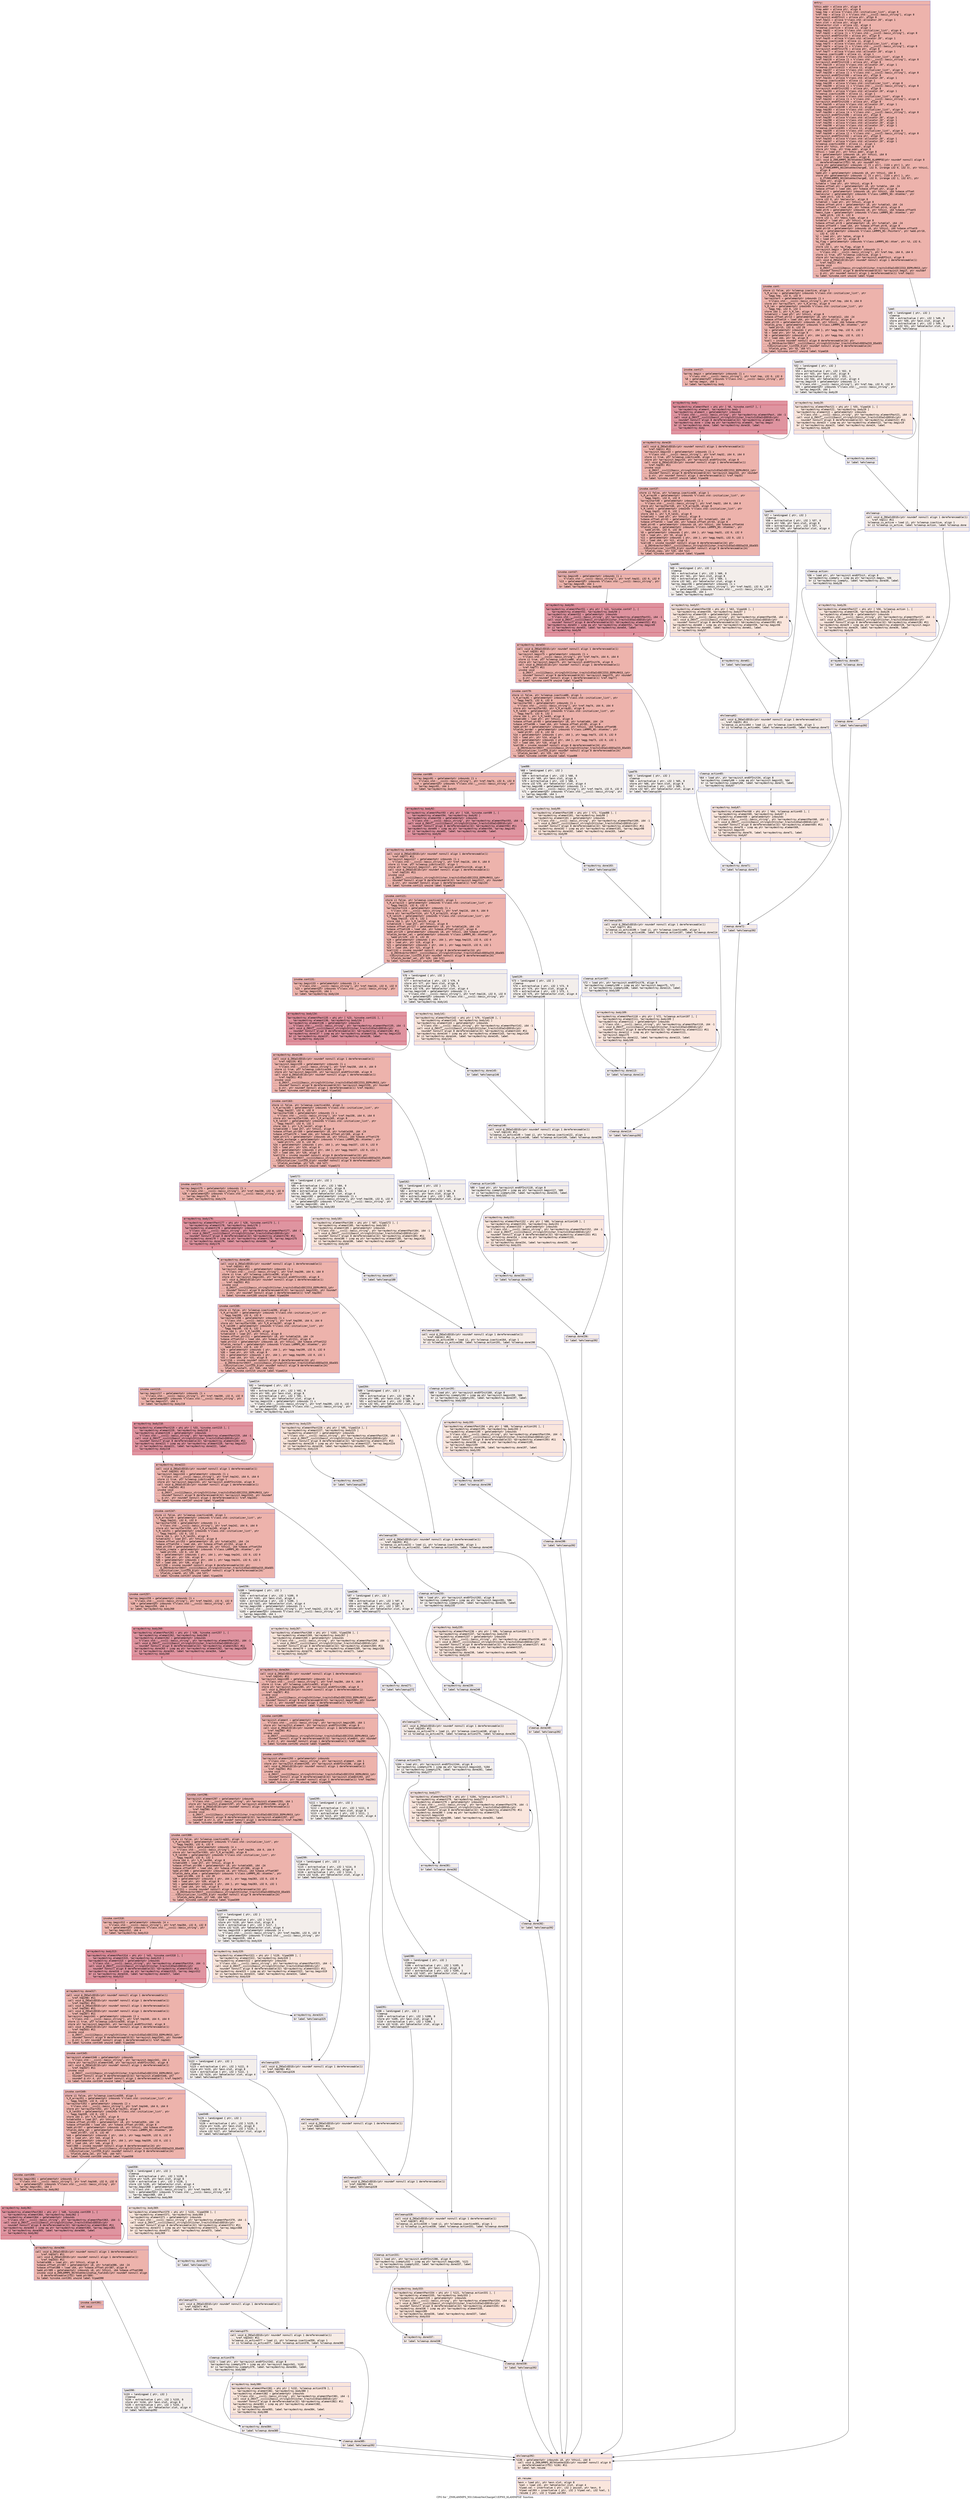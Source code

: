 digraph "CFG for '_ZN9LAMMPS_NS13AtomVecChargeC1EPNS_6LAMMPSE' function" {
	label="CFG for '_ZN9LAMMPS_NS13AtomVecChargeC1EPNS_6LAMMPSE' function";

	Node0x55a23d7fe080 [shape=record,color="#3d50c3ff", style=filled, fillcolor="#d6524470" fontname="Courier",label="{entry:\l|  %this.addr = alloca ptr, align 8\l  %lmp.addr = alloca ptr, align 8\l  %agg.tmp = alloca %\"class.std::initializer_list\", align 8\l  %ref.tmp = alloca [1 x %\"class.std::__cxx11::basic_string\"], align 8\l  %arrayinit.endOfInit = alloca ptr, align 8\l  %ref.tmp11 = alloca %\"class.std::allocator.20\", align 1\l  %exn.slot = alloca ptr, align 8\l  %ehselector.slot = alloca i32, align 4\l  %cleanup.isactive = alloca i1, align 1\l  %agg.tmp31 = alloca %\"class.std::initializer_list\", align 8\l  %ref.tmp32 = alloca [1 x %\"class.std::__cxx11::basic_string\"], align 8\l  %arrayinit.endOfInit34 = alloca ptr, align 8\l  %ref.tmp35 = alloca %\"class.std::allocator.20\", align 1\l  %cleanup.isactive38 = alloca i1, align 1\l  %agg.tmp73 = alloca %\"class.std::initializer_list\", align 8\l  %ref.tmp74 = alloca [1 x %\"class.std::__cxx11::basic_string\"], align 8\l  %arrayinit.endOfInit76 = alloca ptr, align 8\l  %ref.tmp77 = alloca %\"class.std::allocator.20\", align 1\l  %cleanup.isactive80 = alloca i1, align 1\l  %agg.tmp115 = alloca %\"class.std::initializer_list\", align 8\l  %ref.tmp116 = alloca [1 x %\"class.std::__cxx11::basic_string\"], align 8\l  %arrayinit.endOfInit118 = alloca ptr, align 8\l  %ref.tmp119 = alloca %\"class.std::allocator.20\", align 1\l  %cleanup.isactive122 = alloca i1, align 1\l  %agg.tmp157 = alloca %\"class.std::initializer_list\", align 8\l  %ref.tmp158 = alloca [1 x %\"class.std::__cxx11::basic_string\"], align 8\l  %arrayinit.endOfInit160 = alloca ptr, align 8\l  %ref.tmp161 = alloca %\"class.std::allocator.20\", align 1\l  %cleanup.isactive164 = alloca i1, align 1\l  %agg.tmp199 = alloca %\"class.std::initializer_list\", align 8\l  %ref.tmp200 = alloca [1 x %\"class.std::__cxx11::basic_string\"], align 8\l  %arrayinit.endOfInit202 = alloca ptr, align 8\l  %ref.tmp203 = alloca %\"class.std::allocator.20\", align 1\l  %cleanup.isactive206 = alloca i1, align 1\l  %agg.tmp241 = alloca %\"class.std::initializer_list\", align 8\l  %ref.tmp242 = alloca [1 x %\"class.std::__cxx11::basic_string\"], align 8\l  %arrayinit.endOfInit244 = alloca ptr, align 8\l  %ref.tmp245 = alloca %\"class.std::allocator.20\", align 1\l  %cleanup.isactive248 = alloca i1, align 1\l  %agg.tmp283 = alloca %\"class.std::initializer_list\", align 8\l  %ref.tmp284 = alloca [4 x %\"class.std::__cxx11::basic_string\"], align 8\l  %arrayinit.endOfInit286 = alloca ptr, align 8\l  %ref.tmp287 = alloca %\"class.std::allocator.20\", align 1\l  %ref.tmp290 = alloca %\"class.std::allocator.20\", align 1\l  %ref.tmp294 = alloca %\"class.std::allocator.20\", align 1\l  %ref.tmp298 = alloca %\"class.std::allocator.20\", align 1\l  %cleanup.isactive301 = alloca i1, align 1\l  %agg.tmp339 = alloca %\"class.std::initializer_list\", align 8\l  %ref.tmp340 = alloca [2 x %\"class.std::__cxx11::basic_string\"], align 8\l  %arrayinit.endOfInit342 = alloca ptr, align 8\l  %ref.tmp343 = alloca %\"class.std::allocator.20\", align 1\l  %ref.tmp347 = alloca %\"class.std::allocator.20\", align 1\l  %cleanup.isactive350 = alloca i1, align 1\l  store ptr %this, ptr %this.addr, align 8\l  store ptr %lmp, ptr %lmp.addr, align 8\l  %this1 = load ptr, ptr %this.addr, align 8\l  %0 = getelementptr inbounds i8, ptr %this1, i64 8\l  %1 = load ptr, ptr %lmp.addr, align 8\l  call void @_ZN9LAMMPS_NS7AtomVecC2EPNS_6LAMMPSE(ptr noundef nonnull align 8\l... dereferenceable(2752) %0, ptr noundef %1)\l  store ptr getelementptr inbounds (\{ [5 x ptr], [133 x ptr] \}, ptr\l... @_ZTVN9LAMMPS_NS13AtomVecChargeE, i32 0, inrange i32 0, i32 3), ptr %this1,\l... align 8\l  %add.ptr = getelementptr inbounds i8, ptr %this1, i64 8\l  store ptr getelementptr inbounds (\{ [5 x ptr], [133 x ptr] \}, ptr\l... @_ZTVN9LAMMPS_NS13AtomVecChargeE, i32 0, inrange i32 1, i32 67), ptr\l... %add.ptr, align 8\l  %vtable = load ptr, ptr %this1, align 8\l  %vbase.offset.ptr = getelementptr i8, ptr %vtable, i64 -24\l  %vbase.offset = load i64, ptr %vbase.offset.ptr, align 8\l  %add.ptr2 = getelementptr inbounds i8, ptr %this1, i64 %vbase.offset\l  %molecular = getelementptr inbounds %\"class.LAMMPS_NS::AtomVec\", ptr\l... %add.ptr2, i32 0, i32 1\l  store i32 0, ptr %molecular, align 8\l  %vtable3 = load ptr, ptr %this1, align 8\l  %vbase.offset.ptr4 = getelementptr i8, ptr %vtable3, i64 -24\l  %vbase.offset5 = load i64, ptr %vbase.offset.ptr4, align 8\l  %add.ptr6 = getelementptr inbounds i8, ptr %this1, i64 %vbase.offset5\l  %mass_type = getelementptr inbounds %\"class.LAMMPS_NS::AtomVec\", ptr\l... %add.ptr6, i32 0, i32 6\l  store i32 1, ptr %mass_type, align 4\l  %vtable7 = load ptr, ptr %this1, align 8\l  %vbase.offset.ptr8 = getelementptr i8, ptr %vtable7, i64 -24\l  %vbase.offset9 = load i64, ptr %vbase.offset.ptr8, align 8\l  %add.ptr10 = getelementptr inbounds i8, ptr %this1, i64 %vbase.offset9\l  %atom = getelementptr inbounds %\"class.LAMMPS_NS::Pointers\", ptr %add.ptr10,\l... i32 0, i32 6\l  %2 = load ptr, ptr %atom, align 8\l  %3 = load ptr, ptr %2, align 8\l  %q_flag = getelementptr inbounds %\"class.LAMMPS_NS::Atom\", ptr %3, i32 0,\l... i32 146\l  store i32 1, ptr %q_flag, align 8\l  %arrayinit.begin = getelementptr inbounds [1 x\l... %\"class.std::__cxx11::basic_string\"], ptr %ref.tmp, i64 0, i64 0\l  store i1 true, ptr %cleanup.isactive, align 1\l  store ptr %arrayinit.begin, ptr %arrayinit.endOfInit, align 8\l  call void @_ZNSaIcEC1Ev(ptr noundef nonnull align 1 dereferenceable(1)\l... %ref.tmp11) #11\l  invoke void\l... @_ZNSt7__cxx1112basic_stringIcSt11char_traitsIcESaIcEEC2IS3_EEPKcRKS3_(ptr\l... noundef nonnull align 8 dereferenceable(32) %arrayinit.begin, ptr noundef\l... @.str, ptr noundef nonnull align 1 dereferenceable(1) %ref.tmp11)\l          to label %invoke.cont unwind label %lpad\l}"];
	Node0x55a23d7fe080 -> Node0x55a23d8026f0[tooltip="entry -> invoke.cont\nProbability 100.00%" ];
	Node0x55a23d7fe080 -> Node0x55a23d8027a0[tooltip="entry -> lpad\nProbability 0.00%" ];
	Node0x55a23d8026f0 [shape=record,color="#3d50c3ff", style=filled, fillcolor="#d6524470" fontname="Courier",label="{invoke.cont:\l|  store i1 false, ptr %cleanup.isactive, align 1\l  %_M_array = getelementptr inbounds %\"class.std::initializer_list\", ptr\l... %agg.tmp, i32 0, i32 0\l  %arraystart = getelementptr inbounds [1 x\l... %\"class.std::__cxx11::basic_string\"], ptr %ref.tmp, i64 0, i64 0\l  store ptr %arraystart, ptr %_M_array, align 8\l  %_M_len = getelementptr inbounds %\"class.std::initializer_list\", ptr\l... %agg.tmp, i32 0, i32 1\l  store i64 1, ptr %_M_len, align 8\l  %vtable12 = load ptr, ptr %this1, align 8\l  %vbase.offset.ptr13 = getelementptr i8, ptr %vtable12, i64 -24\l  %vbase.offset14 = load i64, ptr %vbase.offset.ptr13, align 8\l  %add.ptr15 = getelementptr inbounds i8, ptr %this1, i64 %vbase.offset14\l  %fields_grow = getelementptr inbounds %\"class.LAMMPS_NS::AtomVec\", ptr\l... %add.ptr15, i32 0, i32 29\l  %4 = getelementptr inbounds \{ ptr, i64 \}, ptr %agg.tmp, i32 0, i32 0\l  %5 = load ptr, ptr %4, align 8\l  %6 = getelementptr inbounds \{ ptr, i64 \}, ptr %agg.tmp, i32 0, i32 1\l  %7 = load i64, ptr %6, align 8\l  %call = invoke noundef nonnull align 8 dereferenceable(24) ptr\l... @_ZNSt6vectorINSt7__cxx1112basic_stringIcSt11char_traitsIcESaIcEEESaIS5_EEaSES\l...t16initializer_listIS5_E(ptr noundef nonnull align 8 dereferenceable(24)\l... %fields_grow, ptr %5, i64 %7)\l          to label %invoke.cont17 unwind label %lpad16\l}"];
	Node0x55a23d8026f0 -> Node0x55a23d8026a0[tooltip="invoke.cont -> invoke.cont17\nProbability 100.00%" ];
	Node0x55a23d8026f0 -> Node0x55a23d8034f0[tooltip="invoke.cont -> lpad16\nProbability 0.00%" ];
	Node0x55a23d8026a0 [shape=record,color="#3d50c3ff", style=filled, fillcolor="#d6524470" fontname="Courier",label="{invoke.cont17:\l|  %array.begin = getelementptr inbounds [1 x\l... %\"class.std::__cxx11::basic_string\"], ptr %ref.tmp, i32 0, i32 0\l  %8 = getelementptr inbounds %\"class.std::__cxx11::basic_string\", ptr\l... %array.begin, i64 1\l  br label %arraydestroy.body\l}"];
	Node0x55a23d8026a0 -> Node0x55a23d803950[tooltip="invoke.cont17 -> arraydestroy.body\nProbability 100.00%" ];
	Node0x55a23d803950 [shape=record,color="#b70d28ff", style=filled, fillcolor="#b70d2870" fontname="Courier",label="{arraydestroy.body:\l|  %arraydestroy.elementPast = phi ptr [ %8, %invoke.cont17 ], [\l... %arraydestroy.element, %arraydestroy.body ]\l  %arraydestroy.element = getelementptr inbounds\l... %\"class.std::__cxx11::basic_string\", ptr %arraydestroy.elementPast, i64 -1\l  call void @_ZNSt7__cxx1112basic_stringIcSt11char_traitsIcESaIcEED1Ev(ptr\l... noundef nonnull align 8 dereferenceable(32) %arraydestroy.element) #11\l  %arraydestroy.done = icmp eq ptr %arraydestroy.element, %array.begin\l  br i1 %arraydestroy.done, label %arraydestroy.done18, label\l... %arraydestroy.body\l|{<s0>T|<s1>F}}"];
	Node0x55a23d803950:s0 -> Node0x55a23d803c20[tooltip="arraydestroy.body -> arraydestroy.done18\nProbability 3.12%" ];
	Node0x55a23d803950:s1 -> Node0x55a23d803950[tooltip="arraydestroy.body -> arraydestroy.body\nProbability 96.88%" ];
	Node0x55a23d803c20 [shape=record,color="#3d50c3ff", style=filled, fillcolor="#d6524470" fontname="Courier",label="{arraydestroy.done18:\l|  call void @_ZNSaIcED1Ev(ptr noundef nonnull align 1 dereferenceable(1)\l... %ref.tmp11) #11\l  %arrayinit.begin33 = getelementptr inbounds [1 x\l... %\"class.std::__cxx11::basic_string\"], ptr %ref.tmp32, i64 0, i64 0\l  store i1 true, ptr %cleanup.isactive38, align 1\l  store ptr %arrayinit.begin33, ptr %arrayinit.endOfInit34, align 8\l  call void @_ZNSaIcEC1Ev(ptr noundef nonnull align 1 dereferenceable(1)\l... %ref.tmp35) #11\l  invoke void\l... @_ZNSt7__cxx1112basic_stringIcSt11char_traitsIcESaIcEEC2IS3_EEPKcRKS3_(ptr\l... noundef nonnull align 8 dereferenceable(32) %arrayinit.begin33, ptr noundef\l... @.str, ptr noundef nonnull align 1 dereferenceable(1) %ref.tmp35)\l          to label %invoke.cont37 unwind label %lpad36\l}"];
	Node0x55a23d803c20 -> Node0x55a23d804390[tooltip="arraydestroy.done18 -> invoke.cont37\nProbability 100.00%" ];
	Node0x55a23d803c20 -> Node0x55a23d8043e0[tooltip="arraydestroy.done18 -> lpad36\nProbability 0.00%" ];
	Node0x55a23d804390 [shape=record,color="#3d50c3ff", style=filled, fillcolor="#d6524470" fontname="Courier",label="{invoke.cont37:\l|  store i1 false, ptr %cleanup.isactive38, align 1\l  %_M_array39 = getelementptr inbounds %\"class.std::initializer_list\", ptr\l... %agg.tmp31, i32 0, i32 0\l  %arraystart40 = getelementptr inbounds [1 x\l... %\"class.std::__cxx11::basic_string\"], ptr %ref.tmp32, i64 0, i64 0\l  store ptr %arraystart40, ptr %_M_array39, align 8\l  %_M_len41 = getelementptr inbounds %\"class.std::initializer_list\", ptr\l... %agg.tmp31, i32 0, i32 1\l  store i64 1, ptr %_M_len41, align 8\l  %vtable42 = load ptr, ptr %this1, align 8\l  %vbase.offset.ptr43 = getelementptr i8, ptr %vtable42, i64 -24\l  %vbase.offset44 = load i64, ptr %vbase.offset.ptr43, align 8\l  %add.ptr45 = getelementptr inbounds i8, ptr %this1, i64 %vbase.offset44\l  %fields_copy = getelementptr inbounds %\"class.LAMMPS_NS::AtomVec\", ptr\l... %add.ptr45, i32 0, i32 30\l  %9 = getelementptr inbounds \{ ptr, i64 \}, ptr %agg.tmp31, i32 0, i32 0\l  %10 = load ptr, ptr %9, align 8\l  %11 = getelementptr inbounds \{ ptr, i64 \}, ptr %agg.tmp31, i32 0, i32 1\l  %12 = load i64, ptr %11, align 8\l  %call48 = invoke noundef nonnull align 8 dereferenceable(24) ptr\l... @_ZNSt6vectorINSt7__cxx1112basic_stringIcSt11char_traitsIcESaIcEEESaIS5_EEaSES\l...t16initializer_listIS5_E(ptr noundef nonnull align 8 dereferenceable(24)\l... %fields_copy, ptr %10, i64 %12)\l          to label %invoke.cont47 unwind label %lpad46\l}"];
	Node0x55a23d804390 -> Node0x55a23d804340[tooltip="invoke.cont37 -> invoke.cont47\nProbability 100.00%" ];
	Node0x55a23d804390 -> Node0x55a23d805740[tooltip="invoke.cont37 -> lpad46\nProbability 0.00%" ];
	Node0x55a23d804340 [shape=record,color="#3d50c3ff", style=filled, fillcolor="#d6524470" fontname="Courier",label="{invoke.cont47:\l|  %array.begin49 = getelementptr inbounds [1 x\l... %\"class.std::__cxx11::basic_string\"], ptr %ref.tmp32, i32 0, i32 0\l  %13 = getelementptr inbounds %\"class.std::__cxx11::basic_string\", ptr\l... %array.begin49, i64 1\l  br label %arraydestroy.body50\l}"];
	Node0x55a23d804340 -> Node0x55a23d805b80[tooltip="invoke.cont47 -> arraydestroy.body50\nProbability 100.00%" ];
	Node0x55a23d805b80 [shape=record,color="#b70d28ff", style=filled, fillcolor="#b70d2870" fontname="Courier",label="{arraydestroy.body50:\l|  %arraydestroy.elementPast51 = phi ptr [ %13, %invoke.cont47 ], [\l... %arraydestroy.element52, %arraydestroy.body50 ]\l  %arraydestroy.element52 = getelementptr inbounds\l... %\"class.std::__cxx11::basic_string\", ptr %arraydestroy.elementPast51, i64 -1\l  call void @_ZNSt7__cxx1112basic_stringIcSt11char_traitsIcESaIcEED1Ev(ptr\l... noundef nonnull align 8 dereferenceable(32) %arraydestroy.element52) #11\l  %arraydestroy.done53 = icmp eq ptr %arraydestroy.element52, %array.begin49\l  br i1 %arraydestroy.done53, label %arraydestroy.done54, label\l... %arraydestroy.body50\l|{<s0>T|<s1>F}}"];
	Node0x55a23d805b80:s0 -> Node0x55a23d805e90[tooltip="arraydestroy.body50 -> arraydestroy.done54\nProbability 3.12%" ];
	Node0x55a23d805b80:s1 -> Node0x55a23d805b80[tooltip="arraydestroy.body50 -> arraydestroy.body50\nProbability 96.88%" ];
	Node0x55a23d805e90 [shape=record,color="#3d50c3ff", style=filled, fillcolor="#d6524470" fontname="Courier",label="{arraydestroy.done54:\l|  call void @_ZNSaIcED1Ev(ptr noundef nonnull align 1 dereferenceable(1)\l... %ref.tmp35) #11\l  %arrayinit.begin75 = getelementptr inbounds [1 x\l... %\"class.std::__cxx11::basic_string\"], ptr %ref.tmp74, i64 0, i64 0\l  store i1 true, ptr %cleanup.isactive80, align 1\l  store ptr %arrayinit.begin75, ptr %arrayinit.endOfInit76, align 8\l  call void @_ZNSaIcEC1Ev(ptr noundef nonnull align 1 dereferenceable(1)\l... %ref.tmp77) #11\l  invoke void\l... @_ZNSt7__cxx1112basic_stringIcSt11char_traitsIcESaIcEEC2IS3_EEPKcRKS3_(ptr\l... noundef nonnull align 8 dereferenceable(32) %arrayinit.begin75, ptr noundef\l... @.str, ptr noundef nonnull align 1 dereferenceable(1) %ref.tmp77)\l          to label %invoke.cont79 unwind label %lpad78\l}"];
	Node0x55a23d805e90 -> Node0x55a23d806600[tooltip="arraydestroy.done54 -> invoke.cont79\nProbability 100.00%" ];
	Node0x55a23d805e90 -> Node0x55a23d806650[tooltip="arraydestroy.done54 -> lpad78\nProbability 0.00%" ];
	Node0x55a23d806600 [shape=record,color="#3d50c3ff", style=filled, fillcolor="#d6524470" fontname="Courier",label="{invoke.cont79:\l|  store i1 false, ptr %cleanup.isactive80, align 1\l  %_M_array81 = getelementptr inbounds %\"class.std::initializer_list\", ptr\l... %agg.tmp73, i32 0, i32 0\l  %arraystart82 = getelementptr inbounds [1 x\l... %\"class.std::__cxx11::basic_string\"], ptr %ref.tmp74, i64 0, i64 0\l  store ptr %arraystart82, ptr %_M_array81, align 8\l  %_M_len83 = getelementptr inbounds %\"class.std::initializer_list\", ptr\l... %agg.tmp73, i32 0, i32 1\l  store i64 1, ptr %_M_len83, align 8\l  %vtable84 = load ptr, ptr %this1, align 8\l  %vbase.offset.ptr85 = getelementptr i8, ptr %vtable84, i64 -24\l  %vbase.offset86 = load i64, ptr %vbase.offset.ptr85, align 8\l  %add.ptr87 = getelementptr inbounds i8, ptr %this1, i64 %vbase.offset86\l  %fields_border = getelementptr inbounds %\"class.LAMMPS_NS::AtomVec\", ptr\l... %add.ptr87, i32 0, i32 34\l  %14 = getelementptr inbounds \{ ptr, i64 \}, ptr %agg.tmp73, i32 0, i32 0\l  %15 = load ptr, ptr %14, align 8\l  %16 = getelementptr inbounds \{ ptr, i64 \}, ptr %agg.tmp73, i32 0, i32 1\l  %17 = load i64, ptr %16, align 8\l  %call90 = invoke noundef nonnull align 8 dereferenceable(24) ptr\l... @_ZNSt6vectorINSt7__cxx1112basic_stringIcSt11char_traitsIcESaIcEEESaIS5_EEaSES\l...t16initializer_listIS5_E(ptr noundef nonnull align 8 dereferenceable(24)\l... %fields_border, ptr %15, i64 %17)\l          to label %invoke.cont89 unwind label %lpad88\l}"];
	Node0x55a23d806600 -> Node0x55a23d8065b0[tooltip="invoke.cont79 -> invoke.cont89\nProbability 100.00%" ];
	Node0x55a23d806600 -> Node0x55a23d8073a0[tooltip="invoke.cont79 -> lpad88\nProbability 0.00%" ];
	Node0x55a23d8065b0 [shape=record,color="#3d50c3ff", style=filled, fillcolor="#d6524470" fontname="Courier",label="{invoke.cont89:\l|  %array.begin91 = getelementptr inbounds [1 x\l... %\"class.std::__cxx11::basic_string\"], ptr %ref.tmp74, i32 0, i32 0\l  %18 = getelementptr inbounds %\"class.std::__cxx11::basic_string\", ptr\l... %array.begin91, i64 1\l  br label %arraydestroy.body92\l}"];
	Node0x55a23d8065b0 -> Node0x55a23d8077e0[tooltip="invoke.cont89 -> arraydestroy.body92\nProbability 100.00%" ];
	Node0x55a23d8077e0 [shape=record,color="#b70d28ff", style=filled, fillcolor="#b70d2870" fontname="Courier",label="{arraydestroy.body92:\l|  %arraydestroy.elementPast93 = phi ptr [ %18, %invoke.cont89 ], [\l... %arraydestroy.element94, %arraydestroy.body92 ]\l  %arraydestroy.element94 = getelementptr inbounds\l... %\"class.std::__cxx11::basic_string\", ptr %arraydestroy.elementPast93, i64 -1\l  call void @_ZNSt7__cxx1112basic_stringIcSt11char_traitsIcESaIcEED1Ev(ptr\l... noundef nonnull align 8 dereferenceable(32) %arraydestroy.element94) #11\l  %arraydestroy.done95 = icmp eq ptr %arraydestroy.element94, %array.begin91\l  br i1 %arraydestroy.done95, label %arraydestroy.done96, label\l... %arraydestroy.body92\l|{<s0>T|<s1>F}}"];
	Node0x55a23d8077e0:s0 -> Node0x55a23d807af0[tooltip="arraydestroy.body92 -> arraydestroy.done96\nProbability 3.12%" ];
	Node0x55a23d8077e0:s1 -> Node0x55a23d8077e0[tooltip="arraydestroy.body92 -> arraydestroy.body92\nProbability 96.88%" ];
	Node0x55a23d807af0 [shape=record,color="#3d50c3ff", style=filled, fillcolor="#d6524470" fontname="Courier",label="{arraydestroy.done96:\l|  call void @_ZNSaIcED1Ev(ptr noundef nonnull align 1 dereferenceable(1)\l... %ref.tmp77) #11\l  %arrayinit.begin117 = getelementptr inbounds [1 x\l... %\"class.std::__cxx11::basic_string\"], ptr %ref.tmp116, i64 0, i64 0\l  store i1 true, ptr %cleanup.isactive122, align 1\l  store ptr %arrayinit.begin117, ptr %arrayinit.endOfInit118, align 8\l  call void @_ZNSaIcEC1Ev(ptr noundef nonnull align 1 dereferenceable(1)\l... %ref.tmp119) #11\l  invoke void\l... @_ZNSt7__cxx1112basic_stringIcSt11char_traitsIcESaIcEEC2IS3_EEPKcRKS3_(ptr\l... noundef nonnull align 8 dereferenceable(32) %arrayinit.begin117, ptr noundef\l... @.str, ptr noundef nonnull align 1 dereferenceable(1) %ref.tmp119)\l          to label %invoke.cont121 unwind label %lpad120\l}"];
	Node0x55a23d807af0 -> Node0x55a23d808260[tooltip="arraydestroy.done96 -> invoke.cont121\nProbability 100.00%" ];
	Node0x55a23d807af0 -> Node0x55a23d8082b0[tooltip="arraydestroy.done96 -> lpad120\nProbability 0.00%" ];
	Node0x55a23d808260 [shape=record,color="#3d50c3ff", style=filled, fillcolor="#d6524470" fontname="Courier",label="{invoke.cont121:\l|  store i1 false, ptr %cleanup.isactive122, align 1\l  %_M_array123 = getelementptr inbounds %\"class.std::initializer_list\", ptr\l... %agg.tmp115, i32 0, i32 0\l  %arraystart124 = getelementptr inbounds [1 x\l... %\"class.std::__cxx11::basic_string\"], ptr %ref.tmp116, i64 0, i64 0\l  store ptr %arraystart124, ptr %_M_array123, align 8\l  %_M_len125 = getelementptr inbounds %\"class.std::initializer_list\", ptr\l... %agg.tmp115, i32 0, i32 1\l  store i64 1, ptr %_M_len125, align 8\l  %vtable126 = load ptr, ptr %this1, align 8\l  %vbase.offset.ptr127 = getelementptr i8, ptr %vtable126, i64 -24\l  %vbase.offset128 = load i64, ptr %vbase.offset.ptr127, align 8\l  %add.ptr129 = getelementptr inbounds i8, ptr %this1, i64 %vbase.offset128\l  %fields_border_vel = getelementptr inbounds %\"class.LAMMPS_NS::AtomVec\", ptr\l... %add.ptr129, i32 0, i32 35\l  %19 = getelementptr inbounds \{ ptr, i64 \}, ptr %agg.tmp115, i32 0, i32 0\l  %20 = load ptr, ptr %19, align 8\l  %21 = getelementptr inbounds \{ ptr, i64 \}, ptr %agg.tmp115, i32 0, i32 1\l  %22 = load i64, ptr %21, align 8\l  %call132 = invoke noundef nonnull align 8 dereferenceable(24) ptr\l... @_ZNSt6vectorINSt7__cxx1112basic_stringIcSt11char_traitsIcESaIcEEESaIS5_EEaSES\l...t16initializer_listIS5_E(ptr noundef nonnull align 8 dereferenceable(24)\l... %fields_border_vel, ptr %20, i64 %22)\l          to label %invoke.cont131 unwind label %lpad130\l}"];
	Node0x55a23d808260 -> Node0x55a23d808210[tooltip="invoke.cont121 -> invoke.cont131\nProbability 100.00%" ];
	Node0x55a23d808260 -> Node0x55a23d809030[tooltip="invoke.cont121 -> lpad130\nProbability 0.00%" ];
	Node0x55a23d808210 [shape=record,color="#3d50c3ff", style=filled, fillcolor="#d6524470" fontname="Courier",label="{invoke.cont131:\l|  %array.begin133 = getelementptr inbounds [1 x\l... %\"class.std::__cxx11::basic_string\"], ptr %ref.tmp116, i32 0, i32 0\l  %23 = getelementptr inbounds %\"class.std::__cxx11::basic_string\", ptr\l... %array.begin133, i64 1\l  br label %arraydestroy.body134\l}"];
	Node0x55a23d808210 -> Node0x55a23d809440[tooltip="invoke.cont131 -> arraydestroy.body134\nProbability 100.00%" ];
	Node0x55a23d809440 [shape=record,color="#b70d28ff", style=filled, fillcolor="#b70d2870" fontname="Courier",label="{arraydestroy.body134:\l|  %arraydestroy.elementPast135 = phi ptr [ %23, %invoke.cont131 ], [\l... %arraydestroy.element136, %arraydestroy.body134 ]\l  %arraydestroy.element136 = getelementptr inbounds\l... %\"class.std::__cxx11::basic_string\", ptr %arraydestroy.elementPast135, i64 -1\l  call void @_ZNSt7__cxx1112basic_stringIcSt11char_traitsIcESaIcEED1Ev(ptr\l... noundef nonnull align 8 dereferenceable(32) %arraydestroy.element136) #11\l  %arraydestroy.done137 = icmp eq ptr %arraydestroy.element136, %array.begin133\l  br i1 %arraydestroy.done137, label %arraydestroy.done138, label\l... %arraydestroy.body134\l|{<s0>T|<s1>F}}"];
	Node0x55a23d809440:s0 -> Node0x55a23d809750[tooltip="arraydestroy.body134 -> arraydestroy.done138\nProbability 3.12%" ];
	Node0x55a23d809440:s1 -> Node0x55a23d809440[tooltip="arraydestroy.body134 -> arraydestroy.body134\nProbability 96.88%" ];
	Node0x55a23d809750 [shape=record,color="#3d50c3ff", style=filled, fillcolor="#d6524470" fontname="Courier",label="{arraydestroy.done138:\l|  call void @_ZNSaIcED1Ev(ptr noundef nonnull align 1 dereferenceable(1)\l... %ref.tmp119) #11\l  %arrayinit.begin159 = getelementptr inbounds [1 x\l... %\"class.std::__cxx11::basic_string\"], ptr %ref.tmp158, i64 0, i64 0\l  store i1 true, ptr %cleanup.isactive164, align 1\l  store ptr %arrayinit.begin159, ptr %arrayinit.endOfInit160, align 8\l  call void @_ZNSaIcEC1Ev(ptr noundef nonnull align 1 dereferenceable(1)\l... %ref.tmp161) #11\l  invoke void\l... @_ZNSt7__cxx1112basic_stringIcSt11char_traitsIcESaIcEEC2IS3_EEPKcRKS3_(ptr\l... noundef nonnull align 8 dereferenceable(32) %arrayinit.begin159, ptr noundef\l... @.str, ptr noundef nonnull align 1 dereferenceable(1) %ref.tmp161)\l          to label %invoke.cont163 unwind label %lpad162\l}"];
	Node0x55a23d809750 -> Node0x55a23d809ec0[tooltip="arraydestroy.done138 -> invoke.cont163\nProbability 100.00%" ];
	Node0x55a23d809750 -> Node0x55a23d809f10[tooltip="arraydestroy.done138 -> lpad162\nProbability 0.00%" ];
	Node0x55a23d809ec0 [shape=record,color="#3d50c3ff", style=filled, fillcolor="#d6524470" fontname="Courier",label="{invoke.cont163:\l|  store i1 false, ptr %cleanup.isactive164, align 1\l  %_M_array165 = getelementptr inbounds %\"class.std::initializer_list\", ptr\l... %agg.tmp157, i32 0, i32 0\l  %arraystart166 = getelementptr inbounds [1 x\l... %\"class.std::__cxx11::basic_string\"], ptr %ref.tmp158, i64 0, i64 0\l  store ptr %arraystart166, ptr %_M_array165, align 8\l  %_M_len167 = getelementptr inbounds %\"class.std::initializer_list\", ptr\l... %agg.tmp157, i32 0, i32 1\l  store i64 1, ptr %_M_len167, align 8\l  %vtable168 = load ptr, ptr %this1, align 8\l  %vbase.offset.ptr169 = getelementptr i8, ptr %vtable168, i64 -24\l  %vbase.offset170 = load i64, ptr %vbase.offset.ptr169, align 8\l  %add.ptr171 = getelementptr inbounds i8, ptr %this1, i64 %vbase.offset170\l  %fields_exchange = getelementptr inbounds %\"class.LAMMPS_NS::AtomVec\", ptr\l... %add.ptr171, i32 0, i32 36\l  %24 = getelementptr inbounds \{ ptr, i64 \}, ptr %agg.tmp157, i32 0, i32 0\l  %25 = load ptr, ptr %24, align 8\l  %26 = getelementptr inbounds \{ ptr, i64 \}, ptr %agg.tmp157, i32 0, i32 1\l  %27 = load i64, ptr %26, align 8\l  %call174 = invoke noundef nonnull align 8 dereferenceable(24) ptr\l... @_ZNSt6vectorINSt7__cxx1112basic_stringIcSt11char_traitsIcESaIcEEESaIS5_EEaSES\l...t16initializer_listIS5_E(ptr noundef nonnull align 8 dereferenceable(24)\l... %fields_exchange, ptr %25, i64 %27)\l          to label %invoke.cont173 unwind label %lpad172\l}"];
	Node0x55a23d809ec0 -> Node0x55a23d809e70[tooltip="invoke.cont163 -> invoke.cont173\nProbability 100.00%" ];
	Node0x55a23d809ec0 -> Node0x55a23d80ac60[tooltip="invoke.cont163 -> lpad172\nProbability 0.00%" ];
	Node0x55a23d809e70 [shape=record,color="#3d50c3ff", style=filled, fillcolor="#d6524470" fontname="Courier",label="{invoke.cont173:\l|  %array.begin175 = getelementptr inbounds [1 x\l... %\"class.std::__cxx11::basic_string\"], ptr %ref.tmp158, i32 0, i32 0\l  %28 = getelementptr inbounds %\"class.std::__cxx11::basic_string\", ptr\l... %array.begin175, i64 1\l  br label %arraydestroy.body176\l}"];
	Node0x55a23d809e70 -> Node0x55a23d80b0a0[tooltip="invoke.cont173 -> arraydestroy.body176\nProbability 100.00%" ];
	Node0x55a23d80b0a0 [shape=record,color="#b70d28ff", style=filled, fillcolor="#b70d2870" fontname="Courier",label="{arraydestroy.body176:\l|  %arraydestroy.elementPast177 = phi ptr [ %28, %invoke.cont173 ], [\l... %arraydestroy.element178, %arraydestroy.body176 ]\l  %arraydestroy.element178 = getelementptr inbounds\l... %\"class.std::__cxx11::basic_string\", ptr %arraydestroy.elementPast177, i64 -1\l  call void @_ZNSt7__cxx1112basic_stringIcSt11char_traitsIcESaIcEED1Ev(ptr\l... noundef nonnull align 8 dereferenceable(32) %arraydestroy.element178) #11\l  %arraydestroy.done179 = icmp eq ptr %arraydestroy.element178, %array.begin175\l  br i1 %arraydestroy.done179, label %arraydestroy.done180, label\l... %arraydestroy.body176\l|{<s0>T|<s1>F}}"];
	Node0x55a23d80b0a0:s0 -> Node0x55a23d80b3b0[tooltip="arraydestroy.body176 -> arraydestroy.done180\nProbability 3.12%" ];
	Node0x55a23d80b0a0:s1 -> Node0x55a23d80b0a0[tooltip="arraydestroy.body176 -> arraydestroy.body176\nProbability 96.88%" ];
	Node0x55a23d80b3b0 [shape=record,color="#3d50c3ff", style=filled, fillcolor="#d6524470" fontname="Courier",label="{arraydestroy.done180:\l|  call void @_ZNSaIcED1Ev(ptr noundef nonnull align 1 dereferenceable(1)\l... %ref.tmp161) #11\l  %arrayinit.begin201 = getelementptr inbounds [1 x\l... %\"class.std::__cxx11::basic_string\"], ptr %ref.tmp200, i64 0, i64 0\l  store i1 true, ptr %cleanup.isactive206, align 1\l  store ptr %arrayinit.begin201, ptr %arrayinit.endOfInit202, align 8\l  call void @_ZNSaIcEC1Ev(ptr noundef nonnull align 1 dereferenceable(1)\l... %ref.tmp203) #11\l  invoke void\l... @_ZNSt7__cxx1112basic_stringIcSt11char_traitsIcESaIcEEC2IS3_EEPKcRKS3_(ptr\l... noundef nonnull align 8 dereferenceable(32) %arrayinit.begin201, ptr noundef\l... @.str, ptr noundef nonnull align 1 dereferenceable(1) %ref.tmp203)\l          to label %invoke.cont205 unwind label %lpad204\l}"];
	Node0x55a23d80b3b0 -> Node0x55a23d80bb20[tooltip="arraydestroy.done180 -> invoke.cont205\nProbability 100.00%" ];
	Node0x55a23d80b3b0 -> Node0x55a23d80bb70[tooltip="arraydestroy.done180 -> lpad204\nProbability 0.00%" ];
	Node0x55a23d80bb20 [shape=record,color="#3d50c3ff", style=filled, fillcolor="#d6524470" fontname="Courier",label="{invoke.cont205:\l|  store i1 false, ptr %cleanup.isactive206, align 1\l  %_M_array207 = getelementptr inbounds %\"class.std::initializer_list\", ptr\l... %agg.tmp199, i32 0, i32 0\l  %arraystart208 = getelementptr inbounds [1 x\l... %\"class.std::__cxx11::basic_string\"], ptr %ref.tmp200, i64 0, i64 0\l  store ptr %arraystart208, ptr %_M_array207, align 8\l  %_M_len209 = getelementptr inbounds %\"class.std::initializer_list\", ptr\l... %agg.tmp199, i32 0, i32 1\l  store i64 1, ptr %_M_len209, align 8\l  %vtable210 = load ptr, ptr %this1, align 8\l  %vbase.offset.ptr211 = getelementptr i8, ptr %vtable210, i64 -24\l  %vbase.offset212 = load i64, ptr %vbase.offset.ptr211, align 8\l  %add.ptr213 = getelementptr inbounds i8, ptr %this1, i64 %vbase.offset212\l  %fields_restart = getelementptr inbounds %\"class.LAMMPS_NS::AtomVec\", ptr\l... %add.ptr213, i32 0, i32 37\l  %29 = getelementptr inbounds \{ ptr, i64 \}, ptr %agg.tmp199, i32 0, i32 0\l  %30 = load ptr, ptr %29, align 8\l  %31 = getelementptr inbounds \{ ptr, i64 \}, ptr %agg.tmp199, i32 0, i32 1\l  %32 = load i64, ptr %31, align 8\l  %call216 = invoke noundef nonnull align 8 dereferenceable(24) ptr\l... @_ZNSt6vectorINSt7__cxx1112basic_stringIcSt11char_traitsIcESaIcEEESaIS5_EEaSES\l...t16initializer_listIS5_E(ptr noundef nonnull align 8 dereferenceable(24)\l... %fields_restart, ptr %30, i64 %32)\l          to label %invoke.cont215 unwind label %lpad214\l}"];
	Node0x55a23d80bb20 -> Node0x55a23d80bad0[tooltip="invoke.cont205 -> invoke.cont215\nProbability 100.00%" ];
	Node0x55a23d80bb20 -> Node0x55a23d80c8c0[tooltip="invoke.cont205 -> lpad214\nProbability 0.00%" ];
	Node0x55a23d80bad0 [shape=record,color="#3d50c3ff", style=filled, fillcolor="#d6524470" fontname="Courier",label="{invoke.cont215:\l|  %array.begin217 = getelementptr inbounds [1 x\l... %\"class.std::__cxx11::basic_string\"], ptr %ref.tmp200, i32 0, i32 0\l  %33 = getelementptr inbounds %\"class.std::__cxx11::basic_string\", ptr\l... %array.begin217, i64 1\l  br label %arraydestroy.body218\l}"];
	Node0x55a23d80bad0 -> Node0x55a23d80cd00[tooltip="invoke.cont215 -> arraydestroy.body218\nProbability 100.00%" ];
	Node0x55a23d80cd00 [shape=record,color="#b70d28ff", style=filled, fillcolor="#b70d2870" fontname="Courier",label="{arraydestroy.body218:\l|  %arraydestroy.elementPast219 = phi ptr [ %33, %invoke.cont215 ], [\l... %arraydestroy.element220, %arraydestroy.body218 ]\l  %arraydestroy.element220 = getelementptr inbounds\l... %\"class.std::__cxx11::basic_string\", ptr %arraydestroy.elementPast219, i64 -1\l  call void @_ZNSt7__cxx1112basic_stringIcSt11char_traitsIcESaIcEED1Ev(ptr\l... noundef nonnull align 8 dereferenceable(32) %arraydestroy.element220) #11\l  %arraydestroy.done221 = icmp eq ptr %arraydestroy.element220, %array.begin217\l  br i1 %arraydestroy.done221, label %arraydestroy.done222, label\l... %arraydestroy.body218\l|{<s0>T|<s1>F}}"];
	Node0x55a23d80cd00:s0 -> Node0x55a23d80d010[tooltip="arraydestroy.body218 -> arraydestroy.done222\nProbability 3.12%" ];
	Node0x55a23d80cd00:s1 -> Node0x55a23d80cd00[tooltip="arraydestroy.body218 -> arraydestroy.body218\nProbability 96.88%" ];
	Node0x55a23d80d010 [shape=record,color="#3d50c3ff", style=filled, fillcolor="#d6524470" fontname="Courier",label="{arraydestroy.done222:\l|  call void @_ZNSaIcED1Ev(ptr noundef nonnull align 1 dereferenceable(1)\l... %ref.tmp203) #11\l  %arrayinit.begin243 = getelementptr inbounds [1 x\l... %\"class.std::__cxx11::basic_string\"], ptr %ref.tmp242, i64 0, i64 0\l  store i1 true, ptr %cleanup.isactive248, align 1\l  store ptr %arrayinit.begin243, ptr %arrayinit.endOfInit244, align 8\l  call void @_ZNSaIcEC1Ev(ptr noundef nonnull align 1 dereferenceable(1)\l... %ref.tmp245) #11\l  invoke void\l... @_ZNSt7__cxx1112basic_stringIcSt11char_traitsIcESaIcEEC2IS3_EEPKcRKS3_(ptr\l... noundef nonnull align 8 dereferenceable(32) %arrayinit.begin243, ptr noundef\l... @.str, ptr noundef nonnull align 1 dereferenceable(1) %ref.tmp245)\l          to label %invoke.cont247 unwind label %lpad246\l}"];
	Node0x55a23d80d010 -> Node0x55a23d8049b0[tooltip="arraydestroy.done222 -> invoke.cont247\nProbability 100.00%" ];
	Node0x55a23d80d010 -> Node0x55a23d804a00[tooltip="arraydestroy.done222 -> lpad246\nProbability 0.00%" ];
	Node0x55a23d8049b0 [shape=record,color="#3d50c3ff", style=filled, fillcolor="#d6524470" fontname="Courier",label="{invoke.cont247:\l|  store i1 false, ptr %cleanup.isactive248, align 1\l  %_M_array249 = getelementptr inbounds %\"class.std::initializer_list\", ptr\l... %agg.tmp241, i32 0, i32 0\l  %arraystart250 = getelementptr inbounds [1 x\l... %\"class.std::__cxx11::basic_string\"], ptr %ref.tmp242, i64 0, i64 0\l  store ptr %arraystart250, ptr %_M_array249, align 8\l  %_M_len251 = getelementptr inbounds %\"class.std::initializer_list\", ptr\l... %agg.tmp241, i32 0, i32 1\l  store i64 1, ptr %_M_len251, align 8\l  %vtable252 = load ptr, ptr %this1, align 8\l  %vbase.offset.ptr253 = getelementptr i8, ptr %vtable252, i64 -24\l  %vbase.offset254 = load i64, ptr %vbase.offset.ptr253, align 8\l  %add.ptr255 = getelementptr inbounds i8, ptr %this1, i64 %vbase.offset254\l  %fields_create = getelementptr inbounds %\"class.LAMMPS_NS::AtomVec\", ptr\l... %add.ptr255, i32 0, i32 38\l  %34 = getelementptr inbounds \{ ptr, i64 \}, ptr %agg.tmp241, i32 0, i32 0\l  %35 = load ptr, ptr %34, align 8\l  %36 = getelementptr inbounds \{ ptr, i64 \}, ptr %agg.tmp241, i32 0, i32 1\l  %37 = load i64, ptr %36, align 8\l  %call258 = invoke noundef nonnull align 8 dereferenceable(24) ptr\l... @_ZNSt6vectorINSt7__cxx1112basic_stringIcSt11char_traitsIcESaIcEEESaIS5_EEaSES\l...t16initializer_listIS5_E(ptr noundef nonnull align 8 dereferenceable(24)\l... %fields_create, ptr %35, i64 %37)\l          to label %invoke.cont257 unwind label %lpad256\l}"];
	Node0x55a23d8049b0 -> Node0x55a23d804960[tooltip="invoke.cont247 -> invoke.cont257\nProbability 100.00%" ];
	Node0x55a23d8049b0 -> Node0x55a23d80f130[tooltip="invoke.cont247 -> lpad256\nProbability 0.00%" ];
	Node0x55a23d804960 [shape=record,color="#3d50c3ff", style=filled, fillcolor="#d6524470" fontname="Courier",label="{invoke.cont257:\l|  %array.begin259 = getelementptr inbounds [1 x\l... %\"class.std::__cxx11::basic_string\"], ptr %ref.tmp242, i32 0, i32 0\l  %38 = getelementptr inbounds %\"class.std::__cxx11::basic_string\", ptr\l... %array.begin259, i64 1\l  br label %arraydestroy.body260\l}"];
	Node0x55a23d804960 -> Node0x55a23d80f5a0[tooltip="invoke.cont257 -> arraydestroy.body260\nProbability 100.00%" ];
	Node0x55a23d80f5a0 [shape=record,color="#b70d28ff", style=filled, fillcolor="#b70d2870" fontname="Courier",label="{arraydestroy.body260:\l|  %arraydestroy.elementPast261 = phi ptr [ %38, %invoke.cont257 ], [\l... %arraydestroy.element262, %arraydestroy.body260 ]\l  %arraydestroy.element262 = getelementptr inbounds\l... %\"class.std::__cxx11::basic_string\", ptr %arraydestroy.elementPast261, i64 -1\l  call void @_ZNSt7__cxx1112basic_stringIcSt11char_traitsIcESaIcEED1Ev(ptr\l... noundef nonnull align 8 dereferenceable(32) %arraydestroy.element262) #11\l  %arraydestroy.done263 = icmp eq ptr %arraydestroy.element262, %array.begin259\l  br i1 %arraydestroy.done263, label %arraydestroy.done264, label\l... %arraydestroy.body260\l|{<s0>T|<s1>F}}"];
	Node0x55a23d80f5a0:s0 -> Node0x55a23d80f870[tooltip="arraydestroy.body260 -> arraydestroy.done264\nProbability 3.12%" ];
	Node0x55a23d80f5a0:s1 -> Node0x55a23d80f5a0[tooltip="arraydestroy.body260 -> arraydestroy.body260\nProbability 96.88%" ];
	Node0x55a23d80f870 [shape=record,color="#3d50c3ff", style=filled, fillcolor="#d6524470" fontname="Courier",label="{arraydestroy.done264:\l|  call void @_ZNSaIcED1Ev(ptr noundef nonnull align 1 dereferenceable(1)\l... %ref.tmp245) #11\l  %arrayinit.begin285 = getelementptr inbounds [4 x\l... %\"class.std::__cxx11::basic_string\"], ptr %ref.tmp284, i64 0, i64 0\l  store i1 true, ptr %cleanup.isactive301, align 1\l  store ptr %arrayinit.begin285, ptr %arrayinit.endOfInit286, align 8\l  call void @_ZNSaIcEC1Ev(ptr noundef nonnull align 1 dereferenceable(1)\l... %ref.tmp287) #11\l  invoke void\l... @_ZNSt7__cxx1112basic_stringIcSt11char_traitsIcESaIcEEC2IS3_EEPKcRKS3_(ptr\l... noundef nonnull align 8 dereferenceable(32) %arrayinit.begin285, ptr noundef\l... @.str.1, ptr noundef nonnull align 1 dereferenceable(1) %ref.tmp287)\l          to label %invoke.cont289 unwind label %lpad288\l}"];
	Node0x55a23d80f870 -> Node0x55a23d80ffe0[tooltip="arraydestroy.done264 -> invoke.cont289\nProbability 100.00%" ];
	Node0x55a23d80f870 -> Node0x55a23d810030[tooltip="arraydestroy.done264 -> lpad288\nProbability 0.00%" ];
	Node0x55a23d80ffe0 [shape=record,color="#3d50c3ff", style=filled, fillcolor="#d6524470" fontname="Courier",label="{invoke.cont289:\l|  %arrayinit.element = getelementptr inbounds\l... %\"class.std::__cxx11::basic_string\", ptr %arrayinit.begin285, i64 1\l  store ptr %arrayinit.element, ptr %arrayinit.endOfInit286, align 8\l  call void @_ZNSaIcEC1Ev(ptr noundef nonnull align 1 dereferenceable(1)\l... %ref.tmp290) #11\l  invoke void\l... @_ZNSt7__cxx1112basic_stringIcSt11char_traitsIcESaIcEEC2IS3_EEPKcRKS3_(ptr\l... noundef nonnull align 8 dereferenceable(32) %arrayinit.element, ptr noundef\l... @.str.2, ptr noundef nonnull align 1 dereferenceable(1) %ref.tmp290)\l          to label %invoke.cont292 unwind label %lpad291\l}"];
	Node0x55a23d80ffe0 -> Node0x55a23d8104f0[tooltip="invoke.cont289 -> invoke.cont292\nProbability 100.00%" ];
	Node0x55a23d80ffe0 -> Node0x55a23d810540[tooltip="invoke.cont289 -> lpad291\nProbability 0.00%" ];
	Node0x55a23d8104f0 [shape=record,color="#3d50c3ff", style=filled, fillcolor="#d6524470" fontname="Courier",label="{invoke.cont292:\l|  %arrayinit.element293 = getelementptr inbounds\l... %\"class.std::__cxx11::basic_string\", ptr %arrayinit.element, i64 1\l  store ptr %arrayinit.element293, ptr %arrayinit.endOfInit286, align 8\l  call void @_ZNSaIcEC1Ev(ptr noundef nonnull align 1 dereferenceable(1)\l... %ref.tmp294) #11\l  invoke void\l... @_ZNSt7__cxx1112basic_stringIcSt11char_traitsIcESaIcEEC2IS3_EEPKcRKS3_(ptr\l... noundef nonnull align 8 dereferenceable(32) %arrayinit.element293, ptr\l... noundef @.str, ptr noundef nonnull align 1 dereferenceable(1) %ref.tmp294)\l          to label %invoke.cont296 unwind label %lpad295\l}"];
	Node0x55a23d8104f0 -> Node0x55a23d810a30[tooltip="invoke.cont292 -> invoke.cont296\nProbability 100.00%" ];
	Node0x55a23d8104f0 -> Node0x55a23d810a80[tooltip="invoke.cont292 -> lpad295\nProbability 0.00%" ];
	Node0x55a23d810a30 [shape=record,color="#3d50c3ff", style=filled, fillcolor="#d6524470" fontname="Courier",label="{invoke.cont296:\l|  %arrayinit.element297 = getelementptr inbounds\l... %\"class.std::__cxx11::basic_string\", ptr %arrayinit.element293, i64 1\l  store ptr %arrayinit.element297, ptr %arrayinit.endOfInit286, align 8\l  call void @_ZNSaIcEC1Ev(ptr noundef nonnull align 1 dereferenceable(1)\l... %ref.tmp298) #11\l  invoke void\l... @_ZNSt7__cxx1112basic_stringIcSt11char_traitsIcESaIcEEC2IS3_EEPKcRKS3_(ptr\l... noundef nonnull align 8 dereferenceable(32) %arrayinit.element297, ptr\l... noundef @.str.3, ptr noundef nonnull align 1 dereferenceable(1) %ref.tmp298)\l          to label %invoke.cont300 unwind label %lpad299\l}"];
	Node0x55a23d810a30 -> Node0x55a23d810f70[tooltip="invoke.cont296 -> invoke.cont300\nProbability 100.00%" ];
	Node0x55a23d810a30 -> Node0x55a23d810fc0[tooltip="invoke.cont296 -> lpad299\nProbability 0.00%" ];
	Node0x55a23d810f70 [shape=record,color="#3d50c3ff", style=filled, fillcolor="#d6524470" fontname="Courier",label="{invoke.cont300:\l|  store i1 false, ptr %cleanup.isactive301, align 1\l  %_M_array302 = getelementptr inbounds %\"class.std::initializer_list\", ptr\l... %agg.tmp283, i32 0, i32 0\l  %arraystart303 = getelementptr inbounds [4 x\l... %\"class.std::__cxx11::basic_string\"], ptr %ref.tmp284, i64 0, i64 0\l  store ptr %arraystart303, ptr %_M_array302, align 8\l  %_M_len304 = getelementptr inbounds %\"class.std::initializer_list\", ptr\l... %agg.tmp283, i32 0, i32 1\l  store i64 4, ptr %_M_len304, align 8\l  %vtable305 = load ptr, ptr %this1, align 8\l  %vbase.offset.ptr306 = getelementptr i8, ptr %vtable305, i64 -24\l  %vbase.offset307 = load i64, ptr %vbase.offset.ptr306, align 8\l  %add.ptr308 = getelementptr inbounds i8, ptr %this1, i64 %vbase.offset307\l  %fields_data_atom = getelementptr inbounds %\"class.LAMMPS_NS::AtomVec\", ptr\l... %add.ptr308, i32 0, i32 39\l  %39 = getelementptr inbounds \{ ptr, i64 \}, ptr %agg.tmp283, i32 0, i32 0\l  %40 = load ptr, ptr %39, align 8\l  %41 = getelementptr inbounds \{ ptr, i64 \}, ptr %agg.tmp283, i32 0, i32 1\l  %42 = load i64, ptr %41, align 8\l  %call311 = invoke noundef nonnull align 8 dereferenceable(24) ptr\l... @_ZNSt6vectorINSt7__cxx1112basic_stringIcSt11char_traitsIcESaIcEEESaIS5_EEaSES\l...t16initializer_listIS5_E(ptr noundef nonnull align 8 dereferenceable(24)\l... %fields_data_atom, ptr %40, i64 %42)\l          to label %invoke.cont310 unwind label %lpad309\l}"];
	Node0x55a23d810f70 -> Node0x55a23d810f20[tooltip="invoke.cont300 -> invoke.cont310\nProbability 100.00%" ];
	Node0x55a23d810f70 -> Node0x55a23d811d70[tooltip="invoke.cont300 -> lpad309\nProbability 0.00%" ];
	Node0x55a23d810f20 [shape=record,color="#3d50c3ff", style=filled, fillcolor="#d6524470" fontname="Courier",label="{invoke.cont310:\l|  %array.begin312 = getelementptr inbounds [4 x\l... %\"class.std::__cxx11::basic_string\"], ptr %ref.tmp284, i32 0, i32 0\l  %43 = getelementptr inbounds %\"class.std::__cxx11::basic_string\", ptr\l... %array.begin312, i64 4\l  br label %arraydestroy.body313\l}"];
	Node0x55a23d810f20 -> Node0x55a23d812180[tooltip="invoke.cont310 -> arraydestroy.body313\nProbability 100.00%" ];
	Node0x55a23d812180 [shape=record,color="#b70d28ff", style=filled, fillcolor="#b70d2870" fontname="Courier",label="{arraydestroy.body313:\l|  %arraydestroy.elementPast314 = phi ptr [ %43, %invoke.cont310 ], [\l... %arraydestroy.element315, %arraydestroy.body313 ]\l  %arraydestroy.element315 = getelementptr inbounds\l... %\"class.std::__cxx11::basic_string\", ptr %arraydestroy.elementPast314, i64 -1\l  call void @_ZNSt7__cxx1112basic_stringIcSt11char_traitsIcESaIcEED1Ev(ptr\l... noundef nonnull align 8 dereferenceable(32) %arraydestroy.element315) #11\l  %arraydestroy.done316 = icmp eq ptr %arraydestroy.element315, %array.begin312\l  br i1 %arraydestroy.done316, label %arraydestroy.done317, label\l... %arraydestroy.body313\l|{<s0>T|<s1>F}}"];
	Node0x55a23d812180:s0 -> Node0x55a23d812490[tooltip="arraydestroy.body313 -> arraydestroy.done317\nProbability 3.12%" ];
	Node0x55a23d812180:s1 -> Node0x55a23d812180[tooltip="arraydestroy.body313 -> arraydestroy.body313\nProbability 96.88%" ];
	Node0x55a23d812490 [shape=record,color="#3d50c3ff", style=filled, fillcolor="#d6524470" fontname="Courier",label="{arraydestroy.done317:\l|  call void @_ZNSaIcED1Ev(ptr noundef nonnull align 1 dereferenceable(1)\l... %ref.tmp298) #11\l  call void @_ZNSaIcED1Ev(ptr noundef nonnull align 1 dereferenceable(1)\l... %ref.tmp294) #11\l  call void @_ZNSaIcED1Ev(ptr noundef nonnull align 1 dereferenceable(1)\l... %ref.tmp290) #11\l  call void @_ZNSaIcED1Ev(ptr noundef nonnull align 1 dereferenceable(1)\l... %ref.tmp287) #11\l  %arrayinit.begin341 = getelementptr inbounds [2 x\l... %\"class.std::__cxx11::basic_string\"], ptr %ref.tmp340, i64 0, i64 0\l  store i1 true, ptr %cleanup.isactive350, align 1\l  store ptr %arrayinit.begin341, ptr %arrayinit.endOfInit342, align 8\l  call void @_ZNSaIcEC1Ev(ptr noundef nonnull align 1 dereferenceable(1)\l... %ref.tmp343) #11\l  invoke void\l... @_ZNSt7__cxx1112basic_stringIcSt11char_traitsIcESaIcEEC2IS3_EEPKcRKS3_(ptr\l... noundef nonnull align 8 dereferenceable(32) %arrayinit.begin341, ptr noundef\l... @.str.1, ptr noundef nonnull align 1 dereferenceable(1) %ref.tmp343)\l          to label %invoke.cont345 unwind label %lpad344\l}"];
	Node0x55a23d812490 -> Node0x55a23d812f30[tooltip="arraydestroy.done317 -> invoke.cont345\nProbability 100.00%" ];
	Node0x55a23d812490 -> Node0x55a23d812f80[tooltip="arraydestroy.done317 -> lpad344\nProbability 0.00%" ];
	Node0x55a23d812f30 [shape=record,color="#3d50c3ff", style=filled, fillcolor="#d6524470" fontname="Courier",label="{invoke.cont345:\l|  %arrayinit.element346 = getelementptr inbounds\l... %\"class.std::__cxx11::basic_string\", ptr %arrayinit.begin341, i64 1\l  store ptr %arrayinit.element346, ptr %arrayinit.endOfInit342, align 8\l  call void @_ZNSaIcEC1Ev(ptr noundef nonnull align 1 dereferenceable(1)\l... %ref.tmp347) #11\l  invoke void\l... @_ZNSt7__cxx1112basic_stringIcSt11char_traitsIcESaIcEEC2IS3_EEPKcRKS3_(ptr\l... noundef nonnull align 8 dereferenceable(32) %arrayinit.element346, ptr\l... noundef @.str.4, ptr noundef nonnull align 1 dereferenceable(1) %ref.tmp347)\l          to label %invoke.cont349 unwind label %lpad348\l}"];
	Node0x55a23d812f30 -> Node0x55a23d813440[tooltip="invoke.cont345 -> invoke.cont349\nProbability 100.00%" ];
	Node0x55a23d812f30 -> Node0x55a23d813490[tooltip="invoke.cont345 -> lpad348\nProbability 0.00%" ];
	Node0x55a23d813440 [shape=record,color="#3d50c3ff", style=filled, fillcolor="#d6524470" fontname="Courier",label="{invoke.cont349:\l|  store i1 false, ptr %cleanup.isactive350, align 1\l  %_M_array351 = getelementptr inbounds %\"class.std::initializer_list\", ptr\l... %agg.tmp339, i32 0, i32 0\l  %arraystart352 = getelementptr inbounds [2 x\l... %\"class.std::__cxx11::basic_string\"], ptr %ref.tmp340, i64 0, i64 0\l  store ptr %arraystart352, ptr %_M_array351, align 8\l  %_M_len353 = getelementptr inbounds %\"class.std::initializer_list\", ptr\l... %agg.tmp339, i32 0, i32 1\l  store i64 2, ptr %_M_len353, align 8\l  %vtable354 = load ptr, ptr %this1, align 8\l  %vbase.offset.ptr355 = getelementptr i8, ptr %vtable354, i64 -24\l  %vbase.offset356 = load i64, ptr %vbase.offset.ptr355, align 8\l  %add.ptr357 = getelementptr inbounds i8, ptr %this1, i64 %vbase.offset356\l  %fields_data_vel = getelementptr inbounds %\"class.LAMMPS_NS::AtomVec\", ptr\l... %add.ptr357, i32 0, i32 40\l  %44 = getelementptr inbounds \{ ptr, i64 \}, ptr %agg.tmp339, i32 0, i32 0\l  %45 = load ptr, ptr %44, align 8\l  %46 = getelementptr inbounds \{ ptr, i64 \}, ptr %agg.tmp339, i32 0, i32 1\l  %47 = load i64, ptr %46, align 8\l  %call360 = invoke noundef nonnull align 8 dereferenceable(24) ptr\l... @_ZNSt6vectorINSt7__cxx1112basic_stringIcSt11char_traitsIcESaIcEEESaIS5_EEaSES\l...t16initializer_listIS5_E(ptr noundef nonnull align 8 dereferenceable(24)\l... %fields_data_vel, ptr %45, i64 %47)\l          to label %invoke.cont359 unwind label %lpad358\l}"];
	Node0x55a23d813440 -> Node0x55a23d8133f0[tooltip="invoke.cont349 -> invoke.cont359\nProbability 100.00%" ];
	Node0x55a23d813440 -> Node0x55a23d814a20[tooltip="invoke.cont349 -> lpad358\nProbability 0.00%" ];
	Node0x55a23d8133f0 [shape=record,color="#3d50c3ff", style=filled, fillcolor="#d6524470" fontname="Courier",label="{invoke.cont359:\l|  %array.begin361 = getelementptr inbounds [2 x\l... %\"class.std::__cxx11::basic_string\"], ptr %ref.tmp340, i32 0, i32 0\l  %48 = getelementptr inbounds %\"class.std::__cxx11::basic_string\", ptr\l... %array.begin361, i64 2\l  br label %arraydestroy.body362\l}"];
	Node0x55a23d8133f0 -> Node0x55a23d814e60[tooltip="invoke.cont359 -> arraydestroy.body362\nProbability 100.00%" ];
	Node0x55a23d814e60 [shape=record,color="#b70d28ff", style=filled, fillcolor="#b70d2870" fontname="Courier",label="{arraydestroy.body362:\l|  %arraydestroy.elementPast363 = phi ptr [ %48, %invoke.cont359 ], [\l... %arraydestroy.element364, %arraydestroy.body362 ]\l  %arraydestroy.element364 = getelementptr inbounds\l... %\"class.std::__cxx11::basic_string\", ptr %arraydestroy.elementPast363, i64 -1\l  call void @_ZNSt7__cxx1112basic_stringIcSt11char_traitsIcESaIcEED1Ev(ptr\l... noundef nonnull align 8 dereferenceable(32) %arraydestroy.element364) #11\l  %arraydestroy.done365 = icmp eq ptr %arraydestroy.element364, %array.begin361\l  br i1 %arraydestroy.done365, label %arraydestroy.done366, label\l... %arraydestroy.body362\l|{<s0>T|<s1>F}}"];
	Node0x55a23d814e60:s0 -> Node0x55a23d815170[tooltip="arraydestroy.body362 -> arraydestroy.done366\nProbability 3.12%" ];
	Node0x55a23d814e60:s1 -> Node0x55a23d814e60[tooltip="arraydestroy.body362 -> arraydestroy.body362\nProbability 96.88%" ];
	Node0x55a23d815170 [shape=record,color="#3d50c3ff", style=filled, fillcolor="#d6524470" fontname="Courier",label="{arraydestroy.done366:\l|  call void @_ZNSaIcED1Ev(ptr noundef nonnull align 1 dereferenceable(1)\l... %ref.tmp347) #11\l  call void @_ZNSaIcED1Ev(ptr noundef nonnull align 1 dereferenceable(1)\l... %ref.tmp343) #11\l  %vtable386 = load ptr, ptr %this1, align 8\l  %vbase.offset.ptr387 = getelementptr i8, ptr %vtable386, i64 -24\l  %vbase.offset388 = load i64, ptr %vbase.offset.ptr387, align 8\l  %add.ptr389 = getelementptr inbounds i8, ptr %this1, i64 %vbase.offset388\l  invoke void @_ZN9LAMMPS_NS7AtomVec12setup_fieldsEv(ptr noundef nonnull align\l... 8 dereferenceable(2752) %add.ptr389)\l          to label %invoke.cont391 unwind label %lpad390\l}"];
	Node0x55a23d815170 -> Node0x55a23d815930[tooltip="arraydestroy.done366 -> invoke.cont391\nProbability 100.00%" ];
	Node0x55a23d815170 -> Node0x55a23d8159b0[tooltip="arraydestroy.done366 -> lpad390\nProbability 0.00%" ];
	Node0x55a23d815930 [shape=record,color="#3d50c3ff", style=filled, fillcolor="#d6524470" fontname="Courier",label="{invoke.cont391:\l|  ret void\l}"];
	Node0x55a23d8027a0 [shape=record,color="#3d50c3ff", style=filled, fillcolor="#e5d8d170" fontname="Courier",label="{lpad:\l|  %49 = landingpad \{ ptr, i32 \}\l          cleanup\l  %50 = extractvalue \{ ptr, i32 \} %49, 0\l  store ptr %50, ptr %exn.slot, align 8\l  %51 = extractvalue \{ ptr, i32 \} %49, 1\l  store i32 %51, ptr %ehselector.slot, align 4\l  br label %ehcleanup\l}"];
	Node0x55a23d8027a0 -> Node0x55a23d815db0[tooltip="lpad -> ehcleanup\nProbability 100.00%" ];
	Node0x55a23d8034f0 [shape=record,color="#3d50c3ff", style=filled, fillcolor="#e5d8d170" fontname="Courier",label="{lpad16:\l|  %52 = landingpad \{ ptr, i32 \}\l          cleanup\l  %53 = extractvalue \{ ptr, i32 \} %52, 0\l  store ptr %53, ptr %exn.slot, align 8\l  %54 = extractvalue \{ ptr, i32 \} %52, 1\l  store i32 %54, ptr %ehselector.slot, align 4\l  %array.begin19 = getelementptr inbounds [1 x\l... %\"class.std::__cxx11::basic_string\"], ptr %ref.tmp, i32 0, i32 0\l  %55 = getelementptr inbounds %\"class.std::__cxx11::basic_string\", ptr\l... %array.begin19, i64 1\l  br label %arraydestroy.body20\l}"];
	Node0x55a23d8034f0 -> Node0x55a23d8161e0[tooltip="lpad16 -> arraydestroy.body20\nProbability 100.00%" ];
	Node0x55a23d8161e0 [shape=record,color="#3d50c3ff", style=filled, fillcolor="#f4c5ad70" fontname="Courier",label="{arraydestroy.body20:\l|  %arraydestroy.elementPast21 = phi ptr [ %55, %lpad16 ], [\l... %arraydestroy.element22, %arraydestroy.body20 ]\l  %arraydestroy.element22 = getelementptr inbounds\l... %\"class.std::__cxx11::basic_string\", ptr %arraydestroy.elementPast21, i64 -1\l  call void @_ZNSt7__cxx1112basic_stringIcSt11char_traitsIcESaIcEED1Ev(ptr\l... noundef nonnull align 8 dereferenceable(32) %arraydestroy.element22) #11\l  %arraydestroy.done23 = icmp eq ptr %arraydestroy.element22, %array.begin19\l  br i1 %arraydestroy.done23, label %arraydestroy.done24, label\l... %arraydestroy.body20\l|{<s0>T|<s1>F}}"];
	Node0x55a23d8161e0:s0 -> Node0x55a23d8165b0[tooltip="arraydestroy.body20 -> arraydestroy.done24\nProbability 3.12%" ];
	Node0x55a23d8161e0:s1 -> Node0x55a23d8161e0[tooltip="arraydestroy.body20 -> arraydestroy.body20\nProbability 96.88%" ];
	Node0x55a23d8165b0 [shape=record,color="#3d50c3ff", style=filled, fillcolor="#e5d8d170" fontname="Courier",label="{arraydestroy.done24:\l|  br label %ehcleanup\l}"];
	Node0x55a23d8165b0 -> Node0x55a23d815db0[tooltip="arraydestroy.done24 -> ehcleanup\nProbability 100.00%" ];
	Node0x55a23d815db0 [shape=record,color="#3d50c3ff", style=filled, fillcolor="#ead5c970" fontname="Courier",label="{ehcleanup:\l|  call void @_ZNSaIcED1Ev(ptr noundef nonnull align 1 dereferenceable(1)\l... %ref.tmp11) #11\l  %cleanup.is_active = load i1, ptr %cleanup.isactive, align 1\l  br i1 %cleanup.is_active, label %cleanup.action, label %cleanup.done\l|{<s0>T|<s1>F}}"];
	Node0x55a23d815db0:s0 -> Node0x55a23d7eff50[tooltip="ehcleanup -> cleanup.action\nProbability 50.00%" ];
	Node0x55a23d815db0:s1 -> Node0x55a23d7effa0[tooltip="ehcleanup -> cleanup.done\nProbability 50.00%" ];
	Node0x55a23d7eff50 [shape=record,color="#3d50c3ff", style=filled, fillcolor="#e5d8d170" fontname="Courier",label="{cleanup.action:\l|  %56 = load ptr, ptr %arrayinit.endOfInit, align 8\l  %arraydestroy.isempty = icmp eq ptr %arrayinit.begin, %56\l  br i1 %arraydestroy.isempty, label %arraydestroy.done30, label\l... %arraydestroy.body26\l|{<s0>T|<s1>F}}"];
	Node0x55a23d7eff50:s0 -> Node0x55a23d7f0240[tooltip="cleanup.action -> arraydestroy.done30\nProbability 37.50%" ];
	Node0x55a23d7eff50:s1 -> Node0x55a23d7f0290[tooltip="cleanup.action -> arraydestroy.body26\nProbability 62.50%" ];
	Node0x55a23d7f0290 [shape=record,color="#3d50c3ff", style=filled, fillcolor="#f3c7b170" fontname="Courier",label="{arraydestroy.body26:\l|  %arraydestroy.elementPast27 = phi ptr [ %56, %cleanup.action ], [\l... %arraydestroy.element28, %arraydestroy.body26 ]\l  %arraydestroy.element28 = getelementptr inbounds\l... %\"class.std::__cxx11::basic_string\", ptr %arraydestroy.elementPast27, i64 -1\l  call void @_ZNSt7__cxx1112basic_stringIcSt11char_traitsIcESaIcEED1Ev(ptr\l... noundef nonnull align 8 dereferenceable(32) %arraydestroy.element28) #11\l  %arraydestroy.done29 = icmp eq ptr %arraydestroy.element28, %arrayinit.begin\l  br i1 %arraydestroy.done29, label %arraydestroy.done30, label\l... %arraydestroy.body26\l|{<s0>T|<s1>F}}"];
	Node0x55a23d7f0290:s0 -> Node0x55a23d7f0240[tooltip="arraydestroy.body26 -> arraydestroy.done30\nProbability 3.12%" ];
	Node0x55a23d7f0290:s1 -> Node0x55a23d7f0290[tooltip="arraydestroy.body26 -> arraydestroy.body26\nProbability 96.88%" ];
	Node0x55a23d7f0240 [shape=record,color="#3d50c3ff", style=filled, fillcolor="#e5d8d170" fontname="Courier",label="{arraydestroy.done30:\l|  br label %cleanup.done\l}"];
	Node0x55a23d7f0240 -> Node0x55a23d7effa0[tooltip="arraydestroy.done30 -> cleanup.done\nProbability 100.00%" ];
	Node0x55a23d7effa0 [shape=record,color="#3d50c3ff", style=filled, fillcolor="#ead5c970" fontname="Courier",label="{cleanup.done:\l|  br label %ehcleanup392\l}"];
	Node0x55a23d7effa0 -> Node0x55a23d7f06a0[tooltip="cleanup.done -> ehcleanup392\nProbability 100.00%" ];
	Node0x55a23d8043e0 [shape=record,color="#3d50c3ff", style=filled, fillcolor="#e5d8d170" fontname="Courier",label="{lpad36:\l|  %57 = landingpad \{ ptr, i32 \}\l          cleanup\l  %58 = extractvalue \{ ptr, i32 \} %57, 0\l  store ptr %58, ptr %exn.slot, align 8\l  %59 = extractvalue \{ ptr, i32 \} %57, 1\l  store i32 %59, ptr %ehselector.slot, align 4\l  br label %ehcleanup62\l}"];
	Node0x55a23d8043e0 -> Node0x55a23d7f0c80[tooltip="lpad36 -> ehcleanup62\nProbability 100.00%" ];
	Node0x55a23d805740 [shape=record,color="#3d50c3ff", style=filled, fillcolor="#e5d8d170" fontname="Courier",label="{lpad46:\l|  %60 = landingpad \{ ptr, i32 \}\l          cleanup\l  %61 = extractvalue \{ ptr, i32 \} %60, 0\l  store ptr %61, ptr %exn.slot, align 8\l  %62 = extractvalue \{ ptr, i32 \} %60, 1\l  store i32 %62, ptr %ehselector.slot, align 4\l  %array.begin56 = getelementptr inbounds [1 x\l... %\"class.std::__cxx11::basic_string\"], ptr %ref.tmp32, i32 0, i32 0\l  %63 = getelementptr inbounds %\"class.std::__cxx11::basic_string\", ptr\l... %array.begin56, i64 1\l  br label %arraydestroy.body57\l}"];
	Node0x55a23d805740 -> Node0x55a23d7f1100[tooltip="lpad46 -> arraydestroy.body57\nProbability 100.00%" ];
	Node0x55a23d7f1100 [shape=record,color="#3d50c3ff", style=filled, fillcolor="#f4c5ad70" fontname="Courier",label="{arraydestroy.body57:\l|  %arraydestroy.elementPast58 = phi ptr [ %63, %lpad46 ], [\l... %arraydestroy.element59, %arraydestroy.body57 ]\l  %arraydestroy.element59 = getelementptr inbounds\l... %\"class.std::__cxx11::basic_string\", ptr %arraydestroy.elementPast58, i64 -1\l  call void @_ZNSt7__cxx1112basic_stringIcSt11char_traitsIcESaIcEED1Ev(ptr\l... noundef nonnull align 8 dereferenceable(32) %arraydestroy.element59) #11\l  %arraydestroy.done60 = icmp eq ptr %arraydestroy.element59, %array.begin56\l  br i1 %arraydestroy.done60, label %arraydestroy.done61, label\l... %arraydestroy.body57\l|{<s0>T|<s1>F}}"];
	Node0x55a23d7f1100:s0 -> Node0x55a23d7f14a0[tooltip="arraydestroy.body57 -> arraydestroy.done61\nProbability 3.12%" ];
	Node0x55a23d7f1100:s1 -> Node0x55a23d7f1100[tooltip="arraydestroy.body57 -> arraydestroy.body57\nProbability 96.88%" ];
	Node0x55a23d7f14a0 [shape=record,color="#3d50c3ff", style=filled, fillcolor="#e5d8d170" fontname="Courier",label="{arraydestroy.done61:\l|  br label %ehcleanup62\l}"];
	Node0x55a23d7f14a0 -> Node0x55a23d7f0c80[tooltip="arraydestroy.done61 -> ehcleanup62\nProbability 100.00%" ];
	Node0x55a23d7f0c80 [shape=record,color="#3d50c3ff", style=filled, fillcolor="#ead5c970" fontname="Courier",label="{ehcleanup62:\l|  call void @_ZNSaIcED1Ev(ptr noundef nonnull align 1 dereferenceable(1)\l... %ref.tmp35) #11\l  %cleanup.is_active64 = load i1, ptr %cleanup.isactive38, align 1\l  br i1 %cleanup.is_active64, label %cleanup.action65, label %cleanup.done72\l|{<s0>T|<s1>F}}"];
	Node0x55a23d7f0c80:s0 -> Node0x55a23d7f1970[tooltip="ehcleanup62 -> cleanup.action65\nProbability 50.00%" ];
	Node0x55a23d7f0c80:s1 -> Node0x55a23d7f19c0[tooltip="ehcleanup62 -> cleanup.done72\nProbability 50.00%" ];
	Node0x55a23d7f1970 [shape=record,color="#3d50c3ff", style=filled, fillcolor="#e5d8d170" fontname="Courier",label="{cleanup.action65:\l|  %64 = load ptr, ptr %arrayinit.endOfInit34, align 8\l  %arraydestroy.isempty66 = icmp eq ptr %arrayinit.begin33, %64\l  br i1 %arraydestroy.isempty66, label %arraydestroy.done71, label\l... %arraydestroy.body67\l|{<s0>T|<s1>F}}"];
	Node0x55a23d7f1970:s0 -> Node0x55a23d7f1c90[tooltip="cleanup.action65 -> arraydestroy.done71\nProbability 37.50%" ];
	Node0x55a23d7f1970:s1 -> Node0x55a23d7f1ce0[tooltip="cleanup.action65 -> arraydestroy.body67\nProbability 62.50%" ];
	Node0x55a23d7f1ce0 [shape=record,color="#3d50c3ff", style=filled, fillcolor="#f3c7b170" fontname="Courier",label="{arraydestroy.body67:\l|  %arraydestroy.elementPast68 = phi ptr [ %64, %cleanup.action65 ], [\l... %arraydestroy.element69, %arraydestroy.body67 ]\l  %arraydestroy.element69 = getelementptr inbounds\l... %\"class.std::__cxx11::basic_string\", ptr %arraydestroy.elementPast68, i64 -1\l  call void @_ZNSt7__cxx1112basic_stringIcSt11char_traitsIcESaIcEED1Ev(ptr\l... noundef nonnull align 8 dereferenceable(32) %arraydestroy.element69) #11\l  %arraydestroy.done70 = icmp eq ptr %arraydestroy.element69,\l... %arrayinit.begin33\l  br i1 %arraydestroy.done70, label %arraydestroy.done71, label\l... %arraydestroy.body67\l|{<s0>T|<s1>F}}"];
	Node0x55a23d7f1ce0:s0 -> Node0x55a23d7f1c90[tooltip="arraydestroy.body67 -> arraydestroy.done71\nProbability 3.12%" ];
	Node0x55a23d7f1ce0:s1 -> Node0x55a23d7f1ce0[tooltip="arraydestroy.body67 -> arraydestroy.body67\nProbability 96.88%" ];
	Node0x55a23d7f1c90 [shape=record,color="#3d50c3ff", style=filled, fillcolor="#e5d8d170" fontname="Courier",label="{arraydestroy.done71:\l|  br label %cleanup.done72\l}"];
	Node0x55a23d7f1c90 -> Node0x55a23d7f19c0[tooltip="arraydestroy.done71 -> cleanup.done72\nProbability 100.00%" ];
	Node0x55a23d7f19c0 [shape=record,color="#3d50c3ff", style=filled, fillcolor="#ead5c970" fontname="Courier",label="{cleanup.done72:\l|  br label %ehcleanup392\l}"];
	Node0x55a23d7f19c0 -> Node0x55a23d7f06a0[tooltip="cleanup.done72 -> ehcleanup392\nProbability 100.00%" ];
	Node0x55a23d806650 [shape=record,color="#3d50c3ff", style=filled, fillcolor="#e5d8d170" fontname="Courier",label="{lpad78:\l|  %65 = landingpad \{ ptr, i32 \}\l          cleanup\l  %66 = extractvalue \{ ptr, i32 \} %65, 0\l  store ptr %66, ptr %exn.slot, align 8\l  %67 = extractvalue \{ ptr, i32 \} %65, 1\l  store i32 %67, ptr %ehselector.slot, align 4\l  br label %ehcleanup104\l}"];
	Node0x55a23d806650 -> Node0x55a23d7f20c0[tooltip="lpad78 -> ehcleanup104\nProbability 100.00%" ];
	Node0x55a23d8073a0 [shape=record,color="#3d50c3ff", style=filled, fillcolor="#e5d8d170" fontname="Courier",label="{lpad88:\l|  %68 = landingpad \{ ptr, i32 \}\l          cleanup\l  %69 = extractvalue \{ ptr, i32 \} %68, 0\l  store ptr %69, ptr %exn.slot, align 8\l  %70 = extractvalue \{ ptr, i32 \} %68, 1\l  store i32 %70, ptr %ehselector.slot, align 4\l  %array.begin98 = getelementptr inbounds [1 x\l... %\"class.std::__cxx11::basic_string\"], ptr %ref.tmp74, i32 0, i32 0\l  %71 = getelementptr inbounds %\"class.std::__cxx11::basic_string\", ptr\l... %array.begin98, i64 1\l  br label %arraydestroy.body99\l}"];
	Node0x55a23d8073a0 -> Node0x55a23d7f2ad0[tooltip="lpad88 -> arraydestroy.body99\nProbability 100.00%" ];
	Node0x55a23d7f2ad0 [shape=record,color="#3d50c3ff", style=filled, fillcolor="#f4c5ad70" fontname="Courier",label="{arraydestroy.body99:\l|  %arraydestroy.elementPast100 = phi ptr [ %71, %lpad88 ], [\l... %arraydestroy.element101, %arraydestroy.body99 ]\l  %arraydestroy.element101 = getelementptr inbounds\l... %\"class.std::__cxx11::basic_string\", ptr %arraydestroy.elementPast100, i64 -1\l  call void @_ZNSt7__cxx1112basic_stringIcSt11char_traitsIcESaIcEED1Ev(ptr\l... noundef nonnull align 8 dereferenceable(32) %arraydestroy.element101) #11\l  %arraydestroy.done102 = icmp eq ptr %arraydestroy.element101, %array.begin98\l  br i1 %arraydestroy.done102, label %arraydestroy.done103, label\l... %arraydestroy.body99\l|{<s0>T|<s1>F}}"];
	Node0x55a23d7f2ad0:s0 -> Node0x55a23d7f2de0[tooltip="arraydestroy.body99 -> arraydestroy.done103\nProbability 3.12%" ];
	Node0x55a23d7f2ad0:s1 -> Node0x55a23d7f2ad0[tooltip="arraydestroy.body99 -> arraydestroy.body99\nProbability 96.88%" ];
	Node0x55a23d7f2de0 [shape=record,color="#3d50c3ff", style=filled, fillcolor="#e5d8d170" fontname="Courier",label="{arraydestroy.done103:\l|  br label %ehcleanup104\l}"];
	Node0x55a23d7f2de0 -> Node0x55a23d7f20c0[tooltip="arraydestroy.done103 -> ehcleanup104\nProbability 100.00%" ];
	Node0x55a23d7f20c0 [shape=record,color="#3d50c3ff", style=filled, fillcolor="#ead5c970" fontname="Courier",label="{ehcleanup104:\l|  call void @_ZNSaIcED1Ev(ptr noundef nonnull align 1 dereferenceable(1)\l... %ref.tmp77) #11\l  %cleanup.is_active106 = load i1, ptr %cleanup.isactive80, align 1\l  br i1 %cleanup.is_active106, label %cleanup.action107, label %cleanup.done114\l|{<s0>T|<s1>F}}"];
	Node0x55a23d7f20c0:s0 -> Node0x55a23d7f32b0[tooltip="ehcleanup104 -> cleanup.action107\nProbability 50.00%" ];
	Node0x55a23d7f20c0:s1 -> Node0x55a23d7f3300[tooltip="ehcleanup104 -> cleanup.done114\nProbability 50.00%" ];
	Node0x55a23d7f32b0 [shape=record,color="#3d50c3ff", style=filled, fillcolor="#e5d8d170" fontname="Courier",label="{cleanup.action107:\l|  %72 = load ptr, ptr %arrayinit.endOfInit76, align 8\l  %arraydestroy.isempty108 = icmp eq ptr %arrayinit.begin75, %72\l  br i1 %arraydestroy.isempty108, label %arraydestroy.done113, label\l... %arraydestroy.body109\l|{<s0>T|<s1>F}}"];
	Node0x55a23d7f32b0:s0 -> Node0x55a23d7f35d0[tooltip="cleanup.action107 -> arraydestroy.done113\nProbability 37.50%" ];
	Node0x55a23d7f32b0:s1 -> Node0x55a23d7f3620[tooltip="cleanup.action107 -> arraydestroy.body109\nProbability 62.50%" ];
	Node0x55a23d7f3620 [shape=record,color="#3d50c3ff", style=filled, fillcolor="#f3c7b170" fontname="Courier",label="{arraydestroy.body109:\l|  %arraydestroy.elementPast110 = phi ptr [ %72, %cleanup.action107 ], [\l... %arraydestroy.element111, %arraydestroy.body109 ]\l  %arraydestroy.element111 = getelementptr inbounds\l... %\"class.std::__cxx11::basic_string\", ptr %arraydestroy.elementPast110, i64 -1\l  call void @_ZNSt7__cxx1112basic_stringIcSt11char_traitsIcESaIcEED1Ev(ptr\l... noundef nonnull align 8 dereferenceable(32) %arraydestroy.element111) #11\l  %arraydestroy.done112 = icmp eq ptr %arraydestroy.element111,\l... %arrayinit.begin75\l  br i1 %arraydestroy.done112, label %arraydestroy.done113, label\l... %arraydestroy.body109\l|{<s0>T|<s1>F}}"];
	Node0x55a23d7f3620:s0 -> Node0x55a23d7f35d0[tooltip="arraydestroy.body109 -> arraydestroy.done113\nProbability 3.12%" ];
	Node0x55a23d7f3620:s1 -> Node0x55a23d7f3620[tooltip="arraydestroy.body109 -> arraydestroy.body109\nProbability 96.88%" ];
	Node0x55a23d7f35d0 [shape=record,color="#3d50c3ff", style=filled, fillcolor="#e5d8d170" fontname="Courier",label="{arraydestroy.done113:\l|  br label %cleanup.done114\l}"];
	Node0x55a23d7f35d0 -> Node0x55a23d7f3300[tooltip="arraydestroy.done113 -> cleanup.done114\nProbability 100.00%" ];
	Node0x55a23d7f3300 [shape=record,color="#3d50c3ff", style=filled, fillcolor="#ead5c970" fontname="Courier",label="{cleanup.done114:\l|  br label %ehcleanup392\l}"];
	Node0x55a23d7f3300 -> Node0x55a23d7f06a0[tooltip="cleanup.done114 -> ehcleanup392\nProbability 100.00%" ];
	Node0x55a23d8082b0 [shape=record,color="#3d50c3ff", style=filled, fillcolor="#e5d8d170" fontname="Courier",label="{lpad120:\l|  %73 = landingpad \{ ptr, i32 \}\l          cleanup\l  %74 = extractvalue \{ ptr, i32 \} %73, 0\l  store ptr %74, ptr %exn.slot, align 8\l  %75 = extractvalue \{ ptr, i32 \} %73, 1\l  store i32 %75, ptr %ehselector.slot, align 4\l  br label %ehcleanup146\l}"];
	Node0x55a23d8082b0 -> Node0x55a23d7f3a00[tooltip="lpad120 -> ehcleanup146\nProbability 100.00%" ];
	Node0x55a23d809030 [shape=record,color="#3d50c3ff", style=filled, fillcolor="#e5d8d170" fontname="Courier",label="{lpad130:\l|  %76 = landingpad \{ ptr, i32 \}\l          cleanup\l  %77 = extractvalue \{ ptr, i32 \} %76, 0\l  store ptr %77, ptr %exn.slot, align 8\l  %78 = extractvalue \{ ptr, i32 \} %76, 1\l  store i32 %78, ptr %ehselector.slot, align 4\l  %array.begin140 = getelementptr inbounds [1 x\l... %\"class.std::__cxx11::basic_string\"], ptr %ref.tmp116, i32 0, i32 0\l  %79 = getelementptr inbounds %\"class.std::__cxx11::basic_string\", ptr\l... %array.begin140, i64 1\l  br label %arraydestroy.body141\l}"];
	Node0x55a23d809030 -> Node0x55a23d81ef60[tooltip="lpad130 -> arraydestroy.body141\nProbability 100.00%" ];
	Node0x55a23d81ef60 [shape=record,color="#3d50c3ff", style=filled, fillcolor="#f4c5ad70" fontname="Courier",label="{arraydestroy.body141:\l|  %arraydestroy.elementPast142 = phi ptr [ %79, %lpad130 ], [\l... %arraydestroy.element143, %arraydestroy.body141 ]\l  %arraydestroy.element143 = getelementptr inbounds\l... %\"class.std::__cxx11::basic_string\", ptr %arraydestroy.elementPast142, i64 -1\l  call void @_ZNSt7__cxx1112basic_stringIcSt11char_traitsIcESaIcEED1Ev(ptr\l... noundef nonnull align 8 dereferenceable(32) %arraydestroy.element143) #11\l  %arraydestroy.done144 = icmp eq ptr %arraydestroy.element143, %array.begin140\l  br i1 %arraydestroy.done144, label %arraydestroy.done145, label\l... %arraydestroy.body141\l|{<s0>T|<s1>F}}"];
	Node0x55a23d81ef60:s0 -> Node0x55a23d81f250[tooltip="arraydestroy.body141 -> arraydestroy.done145\nProbability 3.12%" ];
	Node0x55a23d81ef60:s1 -> Node0x55a23d81ef60[tooltip="arraydestroy.body141 -> arraydestroy.body141\nProbability 96.88%" ];
	Node0x55a23d81f250 [shape=record,color="#3d50c3ff", style=filled, fillcolor="#e5d8d170" fontname="Courier",label="{arraydestroy.done145:\l|  br label %ehcleanup146\l}"];
	Node0x55a23d81f250 -> Node0x55a23d7f3a00[tooltip="arraydestroy.done145 -> ehcleanup146\nProbability 100.00%" ];
	Node0x55a23d7f3a00 [shape=record,color="#3d50c3ff", style=filled, fillcolor="#ead5c970" fontname="Courier",label="{ehcleanup146:\l|  call void @_ZNSaIcED1Ev(ptr noundef nonnull align 1 dereferenceable(1)\l... %ref.tmp119) #11\l  %cleanup.is_active148 = load i1, ptr %cleanup.isactive122, align 1\l  br i1 %cleanup.is_active148, label %cleanup.action149, label %cleanup.done156\l|{<s0>T|<s1>F}}"];
	Node0x55a23d7f3a00:s0 -> Node0x55a23d81f720[tooltip="ehcleanup146 -> cleanup.action149\nProbability 50.00%" ];
	Node0x55a23d7f3a00:s1 -> Node0x55a23d81f770[tooltip="ehcleanup146 -> cleanup.done156\nProbability 50.00%" ];
	Node0x55a23d81f720 [shape=record,color="#3d50c3ff", style=filled, fillcolor="#e5d8d170" fontname="Courier",label="{cleanup.action149:\l|  %80 = load ptr, ptr %arrayinit.endOfInit118, align 8\l  %arraydestroy.isempty150 = icmp eq ptr %arrayinit.begin117, %80\l  br i1 %arraydestroy.isempty150, label %arraydestroy.done155, label\l... %arraydestroy.body151\l|{<s0>T|<s1>F}}"];
	Node0x55a23d81f720:s0 -> Node0x55a23d81fa40[tooltip="cleanup.action149 -> arraydestroy.done155\nProbability 37.50%" ];
	Node0x55a23d81f720:s1 -> Node0x55a23d81fa90[tooltip="cleanup.action149 -> arraydestroy.body151\nProbability 62.50%" ];
	Node0x55a23d81fa90 [shape=record,color="#3d50c3ff", style=filled, fillcolor="#f3c7b170" fontname="Courier",label="{arraydestroy.body151:\l|  %arraydestroy.elementPast152 = phi ptr [ %80, %cleanup.action149 ], [\l... %arraydestroy.element153, %arraydestroy.body151 ]\l  %arraydestroy.element153 = getelementptr inbounds\l... %\"class.std::__cxx11::basic_string\", ptr %arraydestroy.elementPast152, i64 -1\l  call void @_ZNSt7__cxx1112basic_stringIcSt11char_traitsIcESaIcEED1Ev(ptr\l... noundef nonnull align 8 dereferenceable(32) %arraydestroy.element153) #11\l  %arraydestroy.done154 = icmp eq ptr %arraydestroy.element153,\l... %arrayinit.begin117\l  br i1 %arraydestroy.done154, label %arraydestroy.done155, label\l... %arraydestroy.body151\l|{<s0>T|<s1>F}}"];
	Node0x55a23d81fa90:s0 -> Node0x55a23d81fa40[tooltip="arraydestroy.body151 -> arraydestroy.done155\nProbability 3.12%" ];
	Node0x55a23d81fa90:s1 -> Node0x55a23d81fa90[tooltip="arraydestroy.body151 -> arraydestroy.body151\nProbability 96.88%" ];
	Node0x55a23d81fa40 [shape=record,color="#3d50c3ff", style=filled, fillcolor="#e5d8d170" fontname="Courier",label="{arraydestroy.done155:\l|  br label %cleanup.done156\l}"];
	Node0x55a23d81fa40 -> Node0x55a23d81f770[tooltip="arraydestroy.done155 -> cleanup.done156\nProbability 100.00%" ];
	Node0x55a23d81f770 [shape=record,color="#3d50c3ff", style=filled, fillcolor="#ead5c970" fontname="Courier",label="{cleanup.done156:\l|  br label %ehcleanup392\l}"];
	Node0x55a23d81f770 -> Node0x55a23d7f06a0[tooltip="cleanup.done156 -> ehcleanup392\nProbability 100.00%" ];
	Node0x55a23d809f10 [shape=record,color="#3d50c3ff", style=filled, fillcolor="#e5d8d170" fontname="Courier",label="{lpad162:\l|  %81 = landingpad \{ ptr, i32 \}\l          cleanup\l  %82 = extractvalue \{ ptr, i32 \} %81, 0\l  store ptr %82, ptr %exn.slot, align 8\l  %83 = extractvalue \{ ptr, i32 \} %81, 1\l  store i32 %83, ptr %ehselector.slot, align 4\l  br label %ehcleanup188\l}"];
	Node0x55a23d809f10 -> Node0x55a23d81fe70[tooltip="lpad162 -> ehcleanup188\nProbability 100.00%" ];
	Node0x55a23d80ac60 [shape=record,color="#3d50c3ff", style=filled, fillcolor="#e5d8d170" fontname="Courier",label="{lpad172:\l|  %84 = landingpad \{ ptr, i32 \}\l          cleanup\l  %85 = extractvalue \{ ptr, i32 \} %84, 0\l  store ptr %85, ptr %exn.slot, align 8\l  %86 = extractvalue \{ ptr, i32 \} %84, 1\l  store i32 %86, ptr %ehselector.slot, align 4\l  %array.begin182 = getelementptr inbounds [1 x\l... %\"class.std::__cxx11::basic_string\"], ptr %ref.tmp158, i32 0, i32 0\l  %87 = getelementptr inbounds %\"class.std::__cxx11::basic_string\", ptr\l... %array.begin182, i64 1\l  br label %arraydestroy.body183\l}"];
	Node0x55a23d80ac60 -> Node0x55a23d820880[tooltip="lpad172 -> arraydestroy.body183\nProbability 100.00%" ];
	Node0x55a23d820880 [shape=record,color="#3d50c3ff", style=filled, fillcolor="#f4c5ad70" fontname="Courier",label="{arraydestroy.body183:\l|  %arraydestroy.elementPast184 = phi ptr [ %87, %lpad172 ], [\l... %arraydestroy.element185, %arraydestroy.body183 ]\l  %arraydestroy.element185 = getelementptr inbounds\l... %\"class.std::__cxx11::basic_string\", ptr %arraydestroy.elementPast184, i64 -1\l  call void @_ZNSt7__cxx1112basic_stringIcSt11char_traitsIcESaIcEED1Ev(ptr\l... noundef nonnull align 8 dereferenceable(32) %arraydestroy.element185) #11\l  %arraydestroy.done186 = icmp eq ptr %arraydestroy.element185, %array.begin182\l  br i1 %arraydestroy.done186, label %arraydestroy.done187, label\l... %arraydestroy.body183\l|{<s0>T|<s1>F}}"];
	Node0x55a23d820880:s0 -> Node0x55a23d820b90[tooltip="arraydestroy.body183 -> arraydestroy.done187\nProbability 3.12%" ];
	Node0x55a23d820880:s1 -> Node0x55a23d820880[tooltip="arraydestroy.body183 -> arraydestroy.body183\nProbability 96.88%" ];
	Node0x55a23d820b90 [shape=record,color="#3d50c3ff", style=filled, fillcolor="#e5d8d170" fontname="Courier",label="{arraydestroy.done187:\l|  br label %ehcleanup188\l}"];
	Node0x55a23d820b90 -> Node0x55a23d81fe70[tooltip="arraydestroy.done187 -> ehcleanup188\nProbability 100.00%" ];
	Node0x55a23d81fe70 [shape=record,color="#3d50c3ff", style=filled, fillcolor="#ead5c970" fontname="Courier",label="{ehcleanup188:\l|  call void @_ZNSaIcED1Ev(ptr noundef nonnull align 1 dereferenceable(1)\l... %ref.tmp161) #11\l  %cleanup.is_active190 = load i1, ptr %cleanup.isactive164, align 1\l  br i1 %cleanup.is_active190, label %cleanup.action191, label %cleanup.done198\l|{<s0>T|<s1>F}}"];
	Node0x55a23d81fe70:s0 -> Node0x55a23d821060[tooltip="ehcleanup188 -> cleanup.action191\nProbability 50.00%" ];
	Node0x55a23d81fe70:s1 -> Node0x55a23d8210b0[tooltip="ehcleanup188 -> cleanup.done198\nProbability 50.00%" ];
	Node0x55a23d821060 [shape=record,color="#3d50c3ff", style=filled, fillcolor="#e5d8d170" fontname="Courier",label="{cleanup.action191:\l|  %88 = load ptr, ptr %arrayinit.endOfInit160, align 8\l  %arraydestroy.isempty192 = icmp eq ptr %arrayinit.begin159, %88\l  br i1 %arraydestroy.isempty192, label %arraydestroy.done197, label\l... %arraydestroy.body193\l|{<s0>T|<s1>F}}"];
	Node0x55a23d821060:s0 -> Node0x55a23d821380[tooltip="cleanup.action191 -> arraydestroy.done197\nProbability 37.50%" ];
	Node0x55a23d821060:s1 -> Node0x55a23d8213d0[tooltip="cleanup.action191 -> arraydestroy.body193\nProbability 62.50%" ];
	Node0x55a23d8213d0 [shape=record,color="#3d50c3ff", style=filled, fillcolor="#f3c7b170" fontname="Courier",label="{arraydestroy.body193:\l|  %arraydestroy.elementPast194 = phi ptr [ %88, %cleanup.action191 ], [\l... %arraydestroy.element195, %arraydestroy.body193 ]\l  %arraydestroy.element195 = getelementptr inbounds\l... %\"class.std::__cxx11::basic_string\", ptr %arraydestroy.elementPast194, i64 -1\l  call void @_ZNSt7__cxx1112basic_stringIcSt11char_traitsIcESaIcEED1Ev(ptr\l... noundef nonnull align 8 dereferenceable(32) %arraydestroy.element195) #11\l  %arraydestroy.done196 = icmp eq ptr %arraydestroy.element195,\l... %arrayinit.begin159\l  br i1 %arraydestroy.done196, label %arraydestroy.done197, label\l... %arraydestroy.body193\l|{<s0>T|<s1>F}}"];
	Node0x55a23d8213d0:s0 -> Node0x55a23d821380[tooltip="arraydestroy.body193 -> arraydestroy.done197\nProbability 3.12%" ];
	Node0x55a23d8213d0:s1 -> Node0x55a23d8213d0[tooltip="arraydestroy.body193 -> arraydestroy.body193\nProbability 96.88%" ];
	Node0x55a23d821380 [shape=record,color="#3d50c3ff", style=filled, fillcolor="#e5d8d170" fontname="Courier",label="{arraydestroy.done197:\l|  br label %cleanup.done198\l}"];
	Node0x55a23d821380 -> Node0x55a23d8210b0[tooltip="arraydestroy.done197 -> cleanup.done198\nProbability 100.00%" ];
	Node0x55a23d8210b0 [shape=record,color="#3d50c3ff", style=filled, fillcolor="#ead5c970" fontname="Courier",label="{cleanup.done198:\l|  br label %ehcleanup392\l}"];
	Node0x55a23d8210b0 -> Node0x55a23d7f06a0[tooltip="cleanup.done198 -> ehcleanup392\nProbability 100.00%" ];
	Node0x55a23d80bb70 [shape=record,color="#3d50c3ff", style=filled, fillcolor="#e5d8d170" fontname="Courier",label="{lpad204:\l|  %89 = landingpad \{ ptr, i32 \}\l          cleanup\l  %90 = extractvalue \{ ptr, i32 \} %89, 0\l  store ptr %90, ptr %exn.slot, align 8\l  %91 = extractvalue \{ ptr, i32 \} %89, 1\l  store i32 %91, ptr %ehselector.slot, align 4\l  br label %ehcleanup230\l}"];
	Node0x55a23d80bb70 -> Node0x55a23d8217b0[tooltip="lpad204 -> ehcleanup230\nProbability 100.00%" ];
	Node0x55a23d80c8c0 [shape=record,color="#3d50c3ff", style=filled, fillcolor="#e5d8d170" fontname="Courier",label="{lpad214:\l|  %92 = landingpad \{ ptr, i32 \}\l          cleanup\l  %93 = extractvalue \{ ptr, i32 \} %92, 0\l  store ptr %93, ptr %exn.slot, align 8\l  %94 = extractvalue \{ ptr, i32 \} %92, 1\l  store i32 %94, ptr %ehselector.slot, align 4\l  %array.begin224 = getelementptr inbounds [1 x\l... %\"class.std::__cxx11::basic_string\"], ptr %ref.tmp200, i32 0, i32 0\l  %95 = getelementptr inbounds %\"class.std::__cxx11::basic_string\", ptr\l... %array.begin224, i64 1\l  br label %arraydestroy.body225\l}"];
	Node0x55a23d80c8c0 -> Node0x55a23d8141e0[tooltip="lpad214 -> arraydestroy.body225\nProbability 100.00%" ];
	Node0x55a23d8141e0 [shape=record,color="#3d50c3ff", style=filled, fillcolor="#f4c5ad70" fontname="Courier",label="{arraydestroy.body225:\l|  %arraydestroy.elementPast226 = phi ptr [ %95, %lpad214 ], [\l... %arraydestroy.element227, %arraydestroy.body225 ]\l  %arraydestroy.element227 = getelementptr inbounds\l... %\"class.std::__cxx11::basic_string\", ptr %arraydestroy.elementPast226, i64 -1\l  call void @_ZNSt7__cxx1112basic_stringIcSt11char_traitsIcESaIcEED1Ev(ptr\l... noundef nonnull align 8 dereferenceable(32) %arraydestroy.element227) #11\l  %arraydestroy.done228 = icmp eq ptr %arraydestroy.element227, %array.begin224\l  br i1 %arraydestroy.done228, label %arraydestroy.done229, label\l... %arraydestroy.body225\l|{<s0>T|<s1>F}}"];
	Node0x55a23d8141e0:s0 -> Node0x55a23d8144f0[tooltip="arraydestroy.body225 -> arraydestroy.done229\nProbability 3.12%" ];
	Node0x55a23d8141e0:s1 -> Node0x55a23d8141e0[tooltip="arraydestroy.body225 -> arraydestroy.body225\nProbability 96.88%" ];
	Node0x55a23d8144f0 [shape=record,color="#3d50c3ff", style=filled, fillcolor="#e5d8d170" fontname="Courier",label="{arraydestroy.done229:\l|  br label %ehcleanup230\l}"];
	Node0x55a23d8144f0 -> Node0x55a23d8217b0[tooltip="arraydestroy.done229 -> ehcleanup230\nProbability 100.00%" ];
	Node0x55a23d8217b0 [shape=record,color="#3d50c3ff", style=filled, fillcolor="#ead5c970" fontname="Courier",label="{ehcleanup230:\l|  call void @_ZNSaIcED1Ev(ptr noundef nonnull align 1 dereferenceable(1)\l... %ref.tmp203) #11\l  %cleanup.is_active232 = load i1, ptr %cleanup.isactive206, align 1\l  br i1 %cleanup.is_active232, label %cleanup.action233, label %cleanup.done240\l|{<s0>T|<s1>F}}"];
	Node0x55a23d8217b0:s0 -> Node0x55a23d8231d0[tooltip="ehcleanup230 -> cleanup.action233\nProbability 50.00%" ];
	Node0x55a23d8217b0:s1 -> Node0x55a23d823220[tooltip="ehcleanup230 -> cleanup.done240\nProbability 50.00%" ];
	Node0x55a23d8231d0 [shape=record,color="#3d50c3ff", style=filled, fillcolor="#e5d8d170" fontname="Courier",label="{cleanup.action233:\l|  %96 = load ptr, ptr %arrayinit.endOfInit202, align 8\l  %arraydestroy.isempty234 = icmp eq ptr %arrayinit.begin201, %96\l  br i1 %arraydestroy.isempty234, label %arraydestroy.done239, label\l... %arraydestroy.body235\l|{<s0>T|<s1>F}}"];
	Node0x55a23d8231d0:s0 -> Node0x55a23d8234c0[tooltip="cleanup.action233 -> arraydestroy.done239\nProbability 37.50%" ];
	Node0x55a23d8231d0:s1 -> Node0x55a23d823510[tooltip="cleanup.action233 -> arraydestroy.body235\nProbability 62.50%" ];
	Node0x55a23d823510 [shape=record,color="#3d50c3ff", style=filled, fillcolor="#f3c7b170" fontname="Courier",label="{arraydestroy.body235:\l|  %arraydestroy.elementPast236 = phi ptr [ %96, %cleanup.action233 ], [\l... %arraydestroy.element237, %arraydestroy.body235 ]\l  %arraydestroy.element237 = getelementptr inbounds\l... %\"class.std::__cxx11::basic_string\", ptr %arraydestroy.elementPast236, i64 -1\l  call void @_ZNSt7__cxx1112basic_stringIcSt11char_traitsIcESaIcEED1Ev(ptr\l... noundef nonnull align 8 dereferenceable(32) %arraydestroy.element237) #11\l  %arraydestroy.done238 = icmp eq ptr %arraydestroy.element237,\l... %arrayinit.begin201\l  br i1 %arraydestroy.done238, label %arraydestroy.done239, label\l... %arraydestroy.body235\l|{<s0>T|<s1>F}}"];
	Node0x55a23d823510:s0 -> Node0x55a23d8234c0[tooltip="arraydestroy.body235 -> arraydestroy.done239\nProbability 3.12%" ];
	Node0x55a23d823510:s1 -> Node0x55a23d823510[tooltip="arraydestroy.body235 -> arraydestroy.body235\nProbability 96.88%" ];
	Node0x55a23d8234c0 [shape=record,color="#3d50c3ff", style=filled, fillcolor="#e5d8d170" fontname="Courier",label="{arraydestroy.done239:\l|  br label %cleanup.done240\l}"];
	Node0x55a23d8234c0 -> Node0x55a23d823220[tooltip="arraydestroy.done239 -> cleanup.done240\nProbability 100.00%" ];
	Node0x55a23d823220 [shape=record,color="#3d50c3ff", style=filled, fillcolor="#ead5c970" fontname="Courier",label="{cleanup.done240:\l|  br label %ehcleanup392\l}"];
	Node0x55a23d823220 -> Node0x55a23d7f06a0[tooltip="cleanup.done240 -> ehcleanup392\nProbability 100.00%" ];
	Node0x55a23d804a00 [shape=record,color="#3d50c3ff", style=filled, fillcolor="#e5d8d170" fontname="Courier",label="{lpad246:\l|  %97 = landingpad \{ ptr, i32 \}\l          cleanup\l  %98 = extractvalue \{ ptr, i32 \} %97, 0\l  store ptr %98, ptr %exn.slot, align 8\l  %99 = extractvalue \{ ptr, i32 \} %97, 1\l  store i32 %99, ptr %ehselector.slot, align 4\l  br label %ehcleanup272\l}"];
	Node0x55a23d804a00 -> Node0x55a23d8238f0[tooltip="lpad246 -> ehcleanup272\nProbability 100.00%" ];
	Node0x55a23d80f130 [shape=record,color="#3d50c3ff", style=filled, fillcolor="#e5d8d170" fontname="Courier",label="{lpad256:\l|  %100 = landingpad \{ ptr, i32 \}\l          cleanup\l  %101 = extractvalue \{ ptr, i32 \} %100, 0\l  store ptr %101, ptr %exn.slot, align 8\l  %102 = extractvalue \{ ptr, i32 \} %100, 1\l  store i32 %102, ptr %ehselector.slot, align 4\l  %array.begin266 = getelementptr inbounds [1 x\l... %\"class.std::__cxx11::basic_string\"], ptr %ref.tmp242, i32 0, i32 0\l  %103 = getelementptr inbounds %\"class.std::__cxx11::basic_string\", ptr\l... %array.begin266, i64 1\l  br label %arraydestroy.body267\l}"];
	Node0x55a23d80f130 -> Node0x55a23d824300[tooltip="lpad256 -> arraydestroy.body267\nProbability 100.00%" ];
	Node0x55a23d824300 [shape=record,color="#3d50c3ff", style=filled, fillcolor="#f4c5ad70" fontname="Courier",label="{arraydestroy.body267:\l|  %arraydestroy.elementPast268 = phi ptr [ %103, %lpad256 ], [\l... %arraydestroy.element269, %arraydestroy.body267 ]\l  %arraydestroy.element269 = getelementptr inbounds\l... %\"class.std::__cxx11::basic_string\", ptr %arraydestroy.elementPast268, i64 -1\l  call void @_ZNSt7__cxx1112basic_stringIcSt11char_traitsIcESaIcEED1Ev(ptr\l... noundef nonnull align 8 dereferenceable(32) %arraydestroy.element269) #11\l  %arraydestroy.done270 = icmp eq ptr %arraydestroy.element269, %array.begin266\l  br i1 %arraydestroy.done270, label %arraydestroy.done271, label\l... %arraydestroy.body267\l|{<s0>T|<s1>F}}"];
	Node0x55a23d824300:s0 -> Node0x55a23d824610[tooltip="arraydestroy.body267 -> arraydestroy.done271\nProbability 3.12%" ];
	Node0x55a23d824300:s1 -> Node0x55a23d824300[tooltip="arraydestroy.body267 -> arraydestroy.body267\nProbability 96.88%" ];
	Node0x55a23d824610 [shape=record,color="#3d50c3ff", style=filled, fillcolor="#e5d8d170" fontname="Courier",label="{arraydestroy.done271:\l|  br label %ehcleanup272\l}"];
	Node0x55a23d824610 -> Node0x55a23d8238f0[tooltip="arraydestroy.done271 -> ehcleanup272\nProbability 100.00%" ];
	Node0x55a23d8238f0 [shape=record,color="#3d50c3ff", style=filled, fillcolor="#ead5c970" fontname="Courier",label="{ehcleanup272:\l|  call void @_ZNSaIcED1Ev(ptr noundef nonnull align 1 dereferenceable(1)\l... %ref.tmp245) #11\l  %cleanup.is_active274 = load i1, ptr %cleanup.isactive248, align 1\l  br i1 %cleanup.is_active274, label %cleanup.action275, label %cleanup.done282\l|{<s0>T|<s1>F}}"];
	Node0x55a23d8238f0:s0 -> Node0x55a23d824ae0[tooltip="ehcleanup272 -> cleanup.action275\nProbability 50.00%" ];
	Node0x55a23d8238f0:s1 -> Node0x55a23d824b30[tooltip="ehcleanup272 -> cleanup.done282\nProbability 50.00%" ];
	Node0x55a23d824ae0 [shape=record,color="#3d50c3ff", style=filled, fillcolor="#e5d8d170" fontname="Courier",label="{cleanup.action275:\l|  %104 = load ptr, ptr %arrayinit.endOfInit244, align 8\l  %arraydestroy.isempty276 = icmp eq ptr %arrayinit.begin243, %104\l  br i1 %arraydestroy.isempty276, label %arraydestroy.done281, label\l... %arraydestroy.body277\l|{<s0>T|<s1>F}}"];
	Node0x55a23d824ae0:s0 -> Node0x55a23d824e00[tooltip="cleanup.action275 -> arraydestroy.done281\nProbability 37.50%" ];
	Node0x55a23d824ae0:s1 -> Node0x55a23d824e50[tooltip="cleanup.action275 -> arraydestroy.body277\nProbability 62.50%" ];
	Node0x55a23d824e50 [shape=record,color="#3d50c3ff", style=filled, fillcolor="#f3c7b170" fontname="Courier",label="{arraydestroy.body277:\l|  %arraydestroy.elementPast278 = phi ptr [ %104, %cleanup.action275 ], [\l... %arraydestroy.element279, %arraydestroy.body277 ]\l  %arraydestroy.element279 = getelementptr inbounds\l... %\"class.std::__cxx11::basic_string\", ptr %arraydestroy.elementPast278, i64 -1\l  call void @_ZNSt7__cxx1112basic_stringIcSt11char_traitsIcESaIcEED1Ev(ptr\l... noundef nonnull align 8 dereferenceable(32) %arraydestroy.element279) #11\l  %arraydestroy.done280 = icmp eq ptr %arraydestroy.element279,\l... %arrayinit.begin243\l  br i1 %arraydestroy.done280, label %arraydestroy.done281, label\l... %arraydestroy.body277\l|{<s0>T|<s1>F}}"];
	Node0x55a23d824e50:s0 -> Node0x55a23d824e00[tooltip="arraydestroy.body277 -> arraydestroy.done281\nProbability 3.12%" ];
	Node0x55a23d824e50:s1 -> Node0x55a23d824e50[tooltip="arraydestroy.body277 -> arraydestroy.body277\nProbability 96.88%" ];
	Node0x55a23d824e00 [shape=record,color="#3d50c3ff", style=filled, fillcolor="#e5d8d170" fontname="Courier",label="{arraydestroy.done281:\l|  br label %cleanup.done282\l}"];
	Node0x55a23d824e00 -> Node0x55a23d824b30[tooltip="arraydestroy.done281 -> cleanup.done282\nProbability 100.00%" ];
	Node0x55a23d824b30 [shape=record,color="#3d50c3ff", style=filled, fillcolor="#ead5c970" fontname="Courier",label="{cleanup.done282:\l|  br label %ehcleanup392\l}"];
	Node0x55a23d824b30 -> Node0x55a23d7f06a0[tooltip="cleanup.done282 -> ehcleanup392\nProbability 100.00%" ];
	Node0x55a23d810030 [shape=record,color="#3d50c3ff", style=filled, fillcolor="#e5d8d170" fontname="Courier",label="{lpad288:\l|  %105 = landingpad \{ ptr, i32 \}\l          cleanup\l  %106 = extractvalue \{ ptr, i32 \} %105, 0\l  store ptr %106, ptr %exn.slot, align 8\l  %107 = extractvalue \{ ptr, i32 \} %105, 1\l  store i32 %107, ptr %ehselector.slot, align 4\l  br label %ehcleanup328\l}"];
	Node0x55a23d810030 -> Node0x55a23d825230[tooltip="lpad288 -> ehcleanup328\nProbability 100.00%" ];
	Node0x55a23d810540 [shape=record,color="#3d50c3ff", style=filled, fillcolor="#e5d8d170" fontname="Courier",label="{lpad291:\l|  %108 = landingpad \{ ptr, i32 \}\l          cleanup\l  %109 = extractvalue \{ ptr, i32 \} %108, 0\l  store ptr %109, ptr %exn.slot, align 8\l  %110 = extractvalue \{ ptr, i32 \} %108, 1\l  store i32 %110, ptr %ehselector.slot, align 4\l  br label %ehcleanup327\l}"];
	Node0x55a23d810540 -> Node0x55a23d80d8c0[tooltip="lpad291 -> ehcleanup327\nProbability 100.00%" ];
	Node0x55a23d810a80 [shape=record,color="#3d50c3ff", style=filled, fillcolor="#e5d8d170" fontname="Courier",label="{lpad295:\l|  %111 = landingpad \{ ptr, i32 \}\l          cleanup\l  %112 = extractvalue \{ ptr, i32 \} %111, 0\l  store ptr %112, ptr %exn.slot, align 8\l  %113 = extractvalue \{ ptr, i32 \} %111, 1\l  store i32 %113, ptr %ehselector.slot, align 4\l  br label %ehcleanup326\l}"];
	Node0x55a23d810a80 -> Node0x55a23d80dc00[tooltip="lpad295 -> ehcleanup326\nProbability 100.00%" ];
	Node0x55a23d810fc0 [shape=record,color="#3d50c3ff", style=filled, fillcolor="#e5d8d170" fontname="Courier",label="{lpad299:\l|  %114 = landingpad \{ ptr, i32 \}\l          cleanup\l  %115 = extractvalue \{ ptr, i32 \} %114, 0\l  store ptr %115, ptr %exn.slot, align 8\l  %116 = extractvalue \{ ptr, i32 \} %114, 1\l  store i32 %116, ptr %ehselector.slot, align 4\l  br label %ehcleanup325\l}"];
	Node0x55a23d810fc0 -> Node0x55a23d80df40[tooltip="lpad299 -> ehcleanup325\nProbability 100.00%" ];
	Node0x55a23d811d70 [shape=record,color="#3d50c3ff", style=filled, fillcolor="#e5d8d170" fontname="Courier",label="{lpad309:\l|  %117 = landingpad \{ ptr, i32 \}\l          cleanup\l  %118 = extractvalue \{ ptr, i32 \} %117, 0\l  store ptr %118, ptr %exn.slot, align 8\l  %119 = extractvalue \{ ptr, i32 \} %117, 1\l  store i32 %119, ptr %ehselector.slot, align 4\l  %array.begin319 = getelementptr inbounds [4 x\l... %\"class.std::__cxx11::basic_string\"], ptr %ref.tmp284, i32 0, i32 0\l  %120 = getelementptr inbounds %\"class.std::__cxx11::basic_string\", ptr\l... %array.begin319, i64 4\l  br label %arraydestroy.body320\l}"];
	Node0x55a23d811d70 -> Node0x55a23d80e4a0[tooltip="lpad309 -> arraydestroy.body320\nProbability 100.00%" ];
	Node0x55a23d80e4a0 [shape=record,color="#3d50c3ff", style=filled, fillcolor="#f4c5ad70" fontname="Courier",label="{arraydestroy.body320:\l|  %arraydestroy.elementPast321 = phi ptr [ %120, %lpad309 ], [\l... %arraydestroy.element322, %arraydestroy.body320 ]\l  %arraydestroy.element322 = getelementptr inbounds\l... %\"class.std::__cxx11::basic_string\", ptr %arraydestroy.elementPast321, i64 -1\l  call void @_ZNSt7__cxx1112basic_stringIcSt11char_traitsIcESaIcEED1Ev(ptr\l... noundef nonnull align 8 dereferenceable(32) %arraydestroy.element322) #11\l  %arraydestroy.done323 = icmp eq ptr %arraydestroy.element322, %array.begin319\l  br i1 %arraydestroy.done323, label %arraydestroy.done324, label\l... %arraydestroy.body320\l|{<s0>T|<s1>F}}"];
	Node0x55a23d80e4a0:s0 -> Node0x55a23d80e8a0[tooltip="arraydestroy.body320 -> arraydestroy.done324\nProbability 3.12%" ];
	Node0x55a23d80e4a0:s1 -> Node0x55a23d80e4a0[tooltip="arraydestroy.body320 -> arraydestroy.body320\nProbability 96.88%" ];
	Node0x55a23d80e8a0 [shape=record,color="#3d50c3ff", style=filled, fillcolor="#e5d8d170" fontname="Courier",label="{arraydestroy.done324:\l|  br label %ehcleanup325\l}"];
	Node0x55a23d80e8a0 -> Node0x55a23d80df40[tooltip="arraydestroy.done324 -> ehcleanup325\nProbability 100.00%" ];
	Node0x55a23d80df40 [shape=record,color="#3d50c3ff", style=filled, fillcolor="#ead5c970" fontname="Courier",label="{ehcleanup325:\l|  call void @_ZNSaIcED1Ev(ptr noundef nonnull align 1 dereferenceable(1)\l... %ref.tmp298) #11\l  br label %ehcleanup326\l}"];
	Node0x55a23d80df40 -> Node0x55a23d80dc00[tooltip="ehcleanup325 -> ehcleanup326\nProbability 100.00%" ];
	Node0x55a23d80dc00 [shape=record,color="#3d50c3ff", style=filled, fillcolor="#ecd3c570" fontname="Courier",label="{ehcleanup326:\l|  call void @_ZNSaIcED1Ev(ptr noundef nonnull align 1 dereferenceable(1)\l... %ref.tmp294) #11\l  br label %ehcleanup327\l}"];
	Node0x55a23d80dc00 -> Node0x55a23d80d8c0[tooltip="ehcleanup326 -> ehcleanup327\nProbability 100.00%" ];
	Node0x55a23d80d8c0 [shape=record,color="#3d50c3ff", style=filled, fillcolor="#eed0c070" fontname="Courier",label="{ehcleanup327:\l|  call void @_ZNSaIcED1Ev(ptr noundef nonnull align 1 dereferenceable(1)\l... %ref.tmp290) #11\l  br label %ehcleanup328\l}"];
	Node0x55a23d80d8c0 -> Node0x55a23d825230[tooltip="ehcleanup327 -> ehcleanup328\nProbability 100.00%" ];
	Node0x55a23d825230 [shape=record,color="#3d50c3ff", style=filled, fillcolor="#eed0c070" fontname="Courier",label="{ehcleanup328:\l|  call void @_ZNSaIcED1Ev(ptr noundef nonnull align 1 dereferenceable(1)\l... %ref.tmp287) #11\l  %cleanup.is_active330 = load i1, ptr %cleanup.isactive301, align 1\l  br i1 %cleanup.is_active330, label %cleanup.action331, label %cleanup.done338\l|{<s0>T|<s1>F}}"];
	Node0x55a23d825230:s0 -> Node0x55a23d828c10[tooltip="ehcleanup328 -> cleanup.action331\nProbability 50.00%" ];
	Node0x55a23d825230:s1 -> Node0x55a23d828c60[tooltip="ehcleanup328 -> cleanup.done338\nProbability 50.00%" ];
	Node0x55a23d828c10 [shape=record,color="#3d50c3ff", style=filled, fillcolor="#ecd3c570" fontname="Courier",label="{cleanup.action331:\l|  %121 = load ptr, ptr %arrayinit.endOfInit286, align 8\l  %arraydestroy.isempty332 = icmp eq ptr %arrayinit.begin285, %121\l  br i1 %arraydestroy.isempty332, label %arraydestroy.done337, label\l... %arraydestroy.body333\l|{<s0>T|<s1>F}}"];
	Node0x55a23d828c10:s0 -> Node0x55a23d828f30[tooltip="cleanup.action331 -> arraydestroy.done337\nProbability 37.50%" ];
	Node0x55a23d828c10:s1 -> Node0x55a23d828f80[tooltip="cleanup.action331 -> arraydestroy.body333\nProbability 62.50%" ];
	Node0x55a23d828f80 [shape=record,color="#3d50c3ff", style=filled, fillcolor="#f6bfa670" fontname="Courier",label="{arraydestroy.body333:\l|  %arraydestroy.elementPast334 = phi ptr [ %121, %cleanup.action331 ], [\l... %arraydestroy.element335, %arraydestroy.body333 ]\l  %arraydestroy.element335 = getelementptr inbounds\l... %\"class.std::__cxx11::basic_string\", ptr %arraydestroy.elementPast334, i64 -1\l  call void @_ZNSt7__cxx1112basic_stringIcSt11char_traitsIcESaIcEED1Ev(ptr\l... noundef nonnull align 8 dereferenceable(32) %arraydestroy.element335) #11\l  %arraydestroy.done336 = icmp eq ptr %arraydestroy.element335,\l... %arrayinit.begin285\l  br i1 %arraydestroy.done336, label %arraydestroy.done337, label\l... %arraydestroy.body333\l|{<s0>T|<s1>F}}"];
	Node0x55a23d828f80:s0 -> Node0x55a23d828f30[tooltip="arraydestroy.body333 -> arraydestroy.done337\nProbability 3.12%" ];
	Node0x55a23d828f80:s1 -> Node0x55a23d828f80[tooltip="arraydestroy.body333 -> arraydestroy.body333\nProbability 96.88%" ];
	Node0x55a23d828f30 [shape=record,color="#3d50c3ff", style=filled, fillcolor="#ecd3c570" fontname="Courier",label="{arraydestroy.done337:\l|  br label %cleanup.done338\l}"];
	Node0x55a23d828f30 -> Node0x55a23d828c60[tooltip="arraydestroy.done337 -> cleanup.done338\nProbability 100.00%" ];
	Node0x55a23d828c60 [shape=record,color="#3d50c3ff", style=filled, fillcolor="#eed0c070" fontname="Courier",label="{cleanup.done338:\l|  br label %ehcleanup392\l}"];
	Node0x55a23d828c60 -> Node0x55a23d7f06a0[tooltip="cleanup.done338 -> ehcleanup392\nProbability 100.00%" ];
	Node0x55a23d812f80 [shape=record,color="#3d50c3ff", style=filled, fillcolor="#e5d8d170" fontname="Courier",label="{lpad344:\l|  %122 = landingpad \{ ptr, i32 \}\l          cleanup\l  %123 = extractvalue \{ ptr, i32 \} %122, 0\l  store ptr %123, ptr %exn.slot, align 8\l  %124 = extractvalue \{ ptr, i32 \} %122, 1\l  store i32 %124, ptr %ehselector.slot, align 4\l  br label %ehcleanup375\l}"];
	Node0x55a23d812f80 -> Node0x55a23d829240[tooltip="lpad344 -> ehcleanup375\nProbability 100.00%" ];
	Node0x55a23d813490 [shape=record,color="#3d50c3ff", style=filled, fillcolor="#e5d8d170" fontname="Courier",label="{lpad348:\l|  %125 = landingpad \{ ptr, i32 \}\l          cleanup\l  %126 = extractvalue \{ ptr, i32 \} %125, 0\l  store ptr %126, ptr %exn.slot, align 8\l  %127 = extractvalue \{ ptr, i32 \} %125, 1\l  store i32 %127, ptr %ehselector.slot, align 4\l  br label %ehcleanup374\l}"];
	Node0x55a23d813490 -> Node0x55a23d829af0[tooltip="lpad348 -> ehcleanup374\nProbability 100.00%" ];
	Node0x55a23d814a20 [shape=record,color="#3d50c3ff", style=filled, fillcolor="#e5d8d170" fontname="Courier",label="{lpad358:\l|  %128 = landingpad \{ ptr, i32 \}\l          cleanup\l  %129 = extractvalue \{ ptr, i32 \} %128, 0\l  store ptr %129, ptr %exn.slot, align 8\l  %130 = extractvalue \{ ptr, i32 \} %128, 1\l  store i32 %130, ptr %ehselector.slot, align 4\l  %array.begin368 = getelementptr inbounds [2 x\l... %\"class.std::__cxx11::basic_string\"], ptr %ref.tmp340, i32 0, i32 0\l  %131 = getelementptr inbounds %\"class.std::__cxx11::basic_string\", ptr\l... %array.begin368, i64 2\l  br label %arraydestroy.body369\l}"];
	Node0x55a23d814a20 -> Node0x55a23d829f90[tooltip="lpad358 -> arraydestroy.body369\nProbability 100.00%" ];
	Node0x55a23d829f90 [shape=record,color="#3d50c3ff", style=filled, fillcolor="#f4c5ad70" fontname="Courier",label="{arraydestroy.body369:\l|  %arraydestroy.elementPast370 = phi ptr [ %131, %lpad358 ], [\l... %arraydestroy.element371, %arraydestroy.body369 ]\l  %arraydestroy.element371 = getelementptr inbounds\l... %\"class.std::__cxx11::basic_string\", ptr %arraydestroy.elementPast370, i64 -1\l  call void @_ZNSt7__cxx1112basic_stringIcSt11char_traitsIcESaIcEED1Ev(ptr\l... noundef nonnull align 8 dereferenceable(32) %arraydestroy.element371) #11\l  %arraydestroy.done372 = icmp eq ptr %arraydestroy.element371, %array.begin368\l  br i1 %arraydestroy.done372, label %arraydestroy.done373, label\l... %arraydestroy.body369\l|{<s0>T|<s1>F}}"];
	Node0x55a23d829f90:s0 -> Node0x55a23d82a330[tooltip="arraydestroy.body369 -> arraydestroy.done373\nProbability 3.12%" ];
	Node0x55a23d829f90:s1 -> Node0x55a23d829f90[tooltip="arraydestroy.body369 -> arraydestroy.body369\nProbability 96.88%" ];
	Node0x55a23d82a330 [shape=record,color="#3d50c3ff", style=filled, fillcolor="#e5d8d170" fontname="Courier",label="{arraydestroy.done373:\l|  br label %ehcleanup374\l}"];
	Node0x55a23d82a330 -> Node0x55a23d829af0[tooltip="arraydestroy.done373 -> ehcleanup374\nProbability 100.00%" ];
	Node0x55a23d829af0 [shape=record,color="#3d50c3ff", style=filled, fillcolor="#ead5c970" fontname="Courier",label="{ehcleanup374:\l|  call void @_ZNSaIcED1Ev(ptr noundef nonnull align 1 dereferenceable(1)\l... %ref.tmp347) #11\l  br label %ehcleanup375\l}"];
	Node0x55a23d829af0 -> Node0x55a23d829240[tooltip="ehcleanup374 -> ehcleanup375\nProbability 100.00%" ];
	Node0x55a23d829240 [shape=record,color="#3d50c3ff", style=filled, fillcolor="#ecd3c570" fontname="Courier",label="{ehcleanup375:\l|  call void @_ZNSaIcED1Ev(ptr noundef nonnull align 1 dereferenceable(1)\l... %ref.tmp343) #11\l  %cleanup.is_active377 = load i1, ptr %cleanup.isactive350, align 1\l  br i1 %cleanup.is_active377, label %cleanup.action378, label %cleanup.done385\l|{<s0>T|<s1>F}}"];
	Node0x55a23d829240:s0 -> Node0x55a23d82a980[tooltip="ehcleanup375 -> cleanup.action378\nProbability 50.00%" ];
	Node0x55a23d829240:s1 -> Node0x55a23d82a9d0[tooltip="ehcleanup375 -> cleanup.done385\nProbability 50.00%" ];
	Node0x55a23d82a980 [shape=record,color="#3d50c3ff", style=filled, fillcolor="#e8d6cc70" fontname="Courier",label="{cleanup.action378:\l|  %132 = load ptr, ptr %arrayinit.endOfInit342, align 8\l  %arraydestroy.isempty379 = icmp eq ptr %arrayinit.begin341, %132\l  br i1 %arraydestroy.isempty379, label %arraydestroy.done384, label\l... %arraydestroy.body380\l|{<s0>T|<s1>F}}"];
	Node0x55a23d82a980:s0 -> Node0x55a23d82aca0[tooltip="cleanup.action378 -> arraydestroy.done384\nProbability 37.50%" ];
	Node0x55a23d82a980:s1 -> Node0x55a23d82acf0[tooltip="cleanup.action378 -> arraydestroy.body380\nProbability 62.50%" ];
	Node0x55a23d82acf0 [shape=record,color="#3d50c3ff", style=filled, fillcolor="#f4c5ad70" fontname="Courier",label="{arraydestroy.body380:\l|  %arraydestroy.elementPast381 = phi ptr [ %132, %cleanup.action378 ], [\l... %arraydestroy.element382, %arraydestroy.body380 ]\l  %arraydestroy.element382 = getelementptr inbounds\l... %\"class.std::__cxx11::basic_string\", ptr %arraydestroy.elementPast381, i64 -1\l  call void @_ZNSt7__cxx1112basic_stringIcSt11char_traitsIcESaIcEED1Ev(ptr\l... noundef nonnull align 8 dereferenceable(32) %arraydestroy.element382) #11\l  %arraydestroy.done383 = icmp eq ptr %arraydestroy.element382,\l... %arrayinit.begin341\l  br i1 %arraydestroy.done383, label %arraydestroy.done384, label\l... %arraydestroy.body380\l|{<s0>T|<s1>F}}"];
	Node0x55a23d82acf0:s0 -> Node0x55a23d82aca0[tooltip="arraydestroy.body380 -> arraydestroy.done384\nProbability 3.12%" ];
	Node0x55a23d82acf0:s1 -> Node0x55a23d82acf0[tooltip="arraydestroy.body380 -> arraydestroy.body380\nProbability 96.88%" ];
	Node0x55a23d82aca0 [shape=record,color="#3d50c3ff", style=filled, fillcolor="#e8d6cc70" fontname="Courier",label="{arraydestroy.done384:\l|  br label %cleanup.done385\l}"];
	Node0x55a23d82aca0 -> Node0x55a23d82a9d0[tooltip="arraydestroy.done384 -> cleanup.done385\nProbability 100.00%" ];
	Node0x55a23d82a9d0 [shape=record,color="#3d50c3ff", style=filled, fillcolor="#ecd3c570" fontname="Courier",label="{cleanup.done385:\l|  br label %ehcleanup392\l}"];
	Node0x55a23d82a9d0 -> Node0x55a23d7f06a0[tooltip="cleanup.done385 -> ehcleanup392\nProbability 100.00%" ];
	Node0x55a23d8159b0 [shape=record,color="#3d50c3ff", style=filled, fillcolor="#e5d8d170" fontname="Courier",label="{lpad390:\l|  %133 = landingpad \{ ptr, i32 \}\l          cleanup\l  %134 = extractvalue \{ ptr, i32 \} %133, 0\l  store ptr %134, ptr %exn.slot, align 8\l  %135 = extractvalue \{ ptr, i32 \} %133, 1\l  store i32 %135, ptr %ehselector.slot, align 4\l  br label %ehcleanup392\l}"];
	Node0x55a23d8159b0 -> Node0x55a23d7f06a0[tooltip="lpad390 -> ehcleanup392\nProbability 100.00%" ];
	Node0x55a23d7f06a0 [shape=record,color="#3d50c3ff", style=filled, fillcolor="#f3c7b170" fontname="Courier",label="{ehcleanup392:\l|  %136 = getelementptr inbounds i8, ptr %this1, i64 8\l  call void @_ZN9LAMMPS_NS7AtomVecD2Ev(ptr noundef nonnull align 8\l... dereferenceable(2752) %136) #11\l  br label %eh.resume\l}"];
	Node0x55a23d7f06a0 -> Node0x55a23d82b8a0[tooltip="ehcleanup392 -> eh.resume\nProbability 100.00%" ];
	Node0x55a23d82b8a0 [shape=record,color="#3d50c3ff", style=filled, fillcolor="#f3c7b170" fontname="Courier",label="{eh.resume:\l|  %exn = load ptr, ptr %exn.slot, align 8\l  %sel = load i32, ptr %ehselector.slot, align 4\l  %lpad.val = insertvalue \{ ptr, i32 \} poison, ptr %exn, 0\l  %lpad.val393 = insertvalue \{ ptr, i32 \} %lpad.val, i32 %sel, 1\l  resume \{ ptr, i32 \} %lpad.val393\l}"];
}

